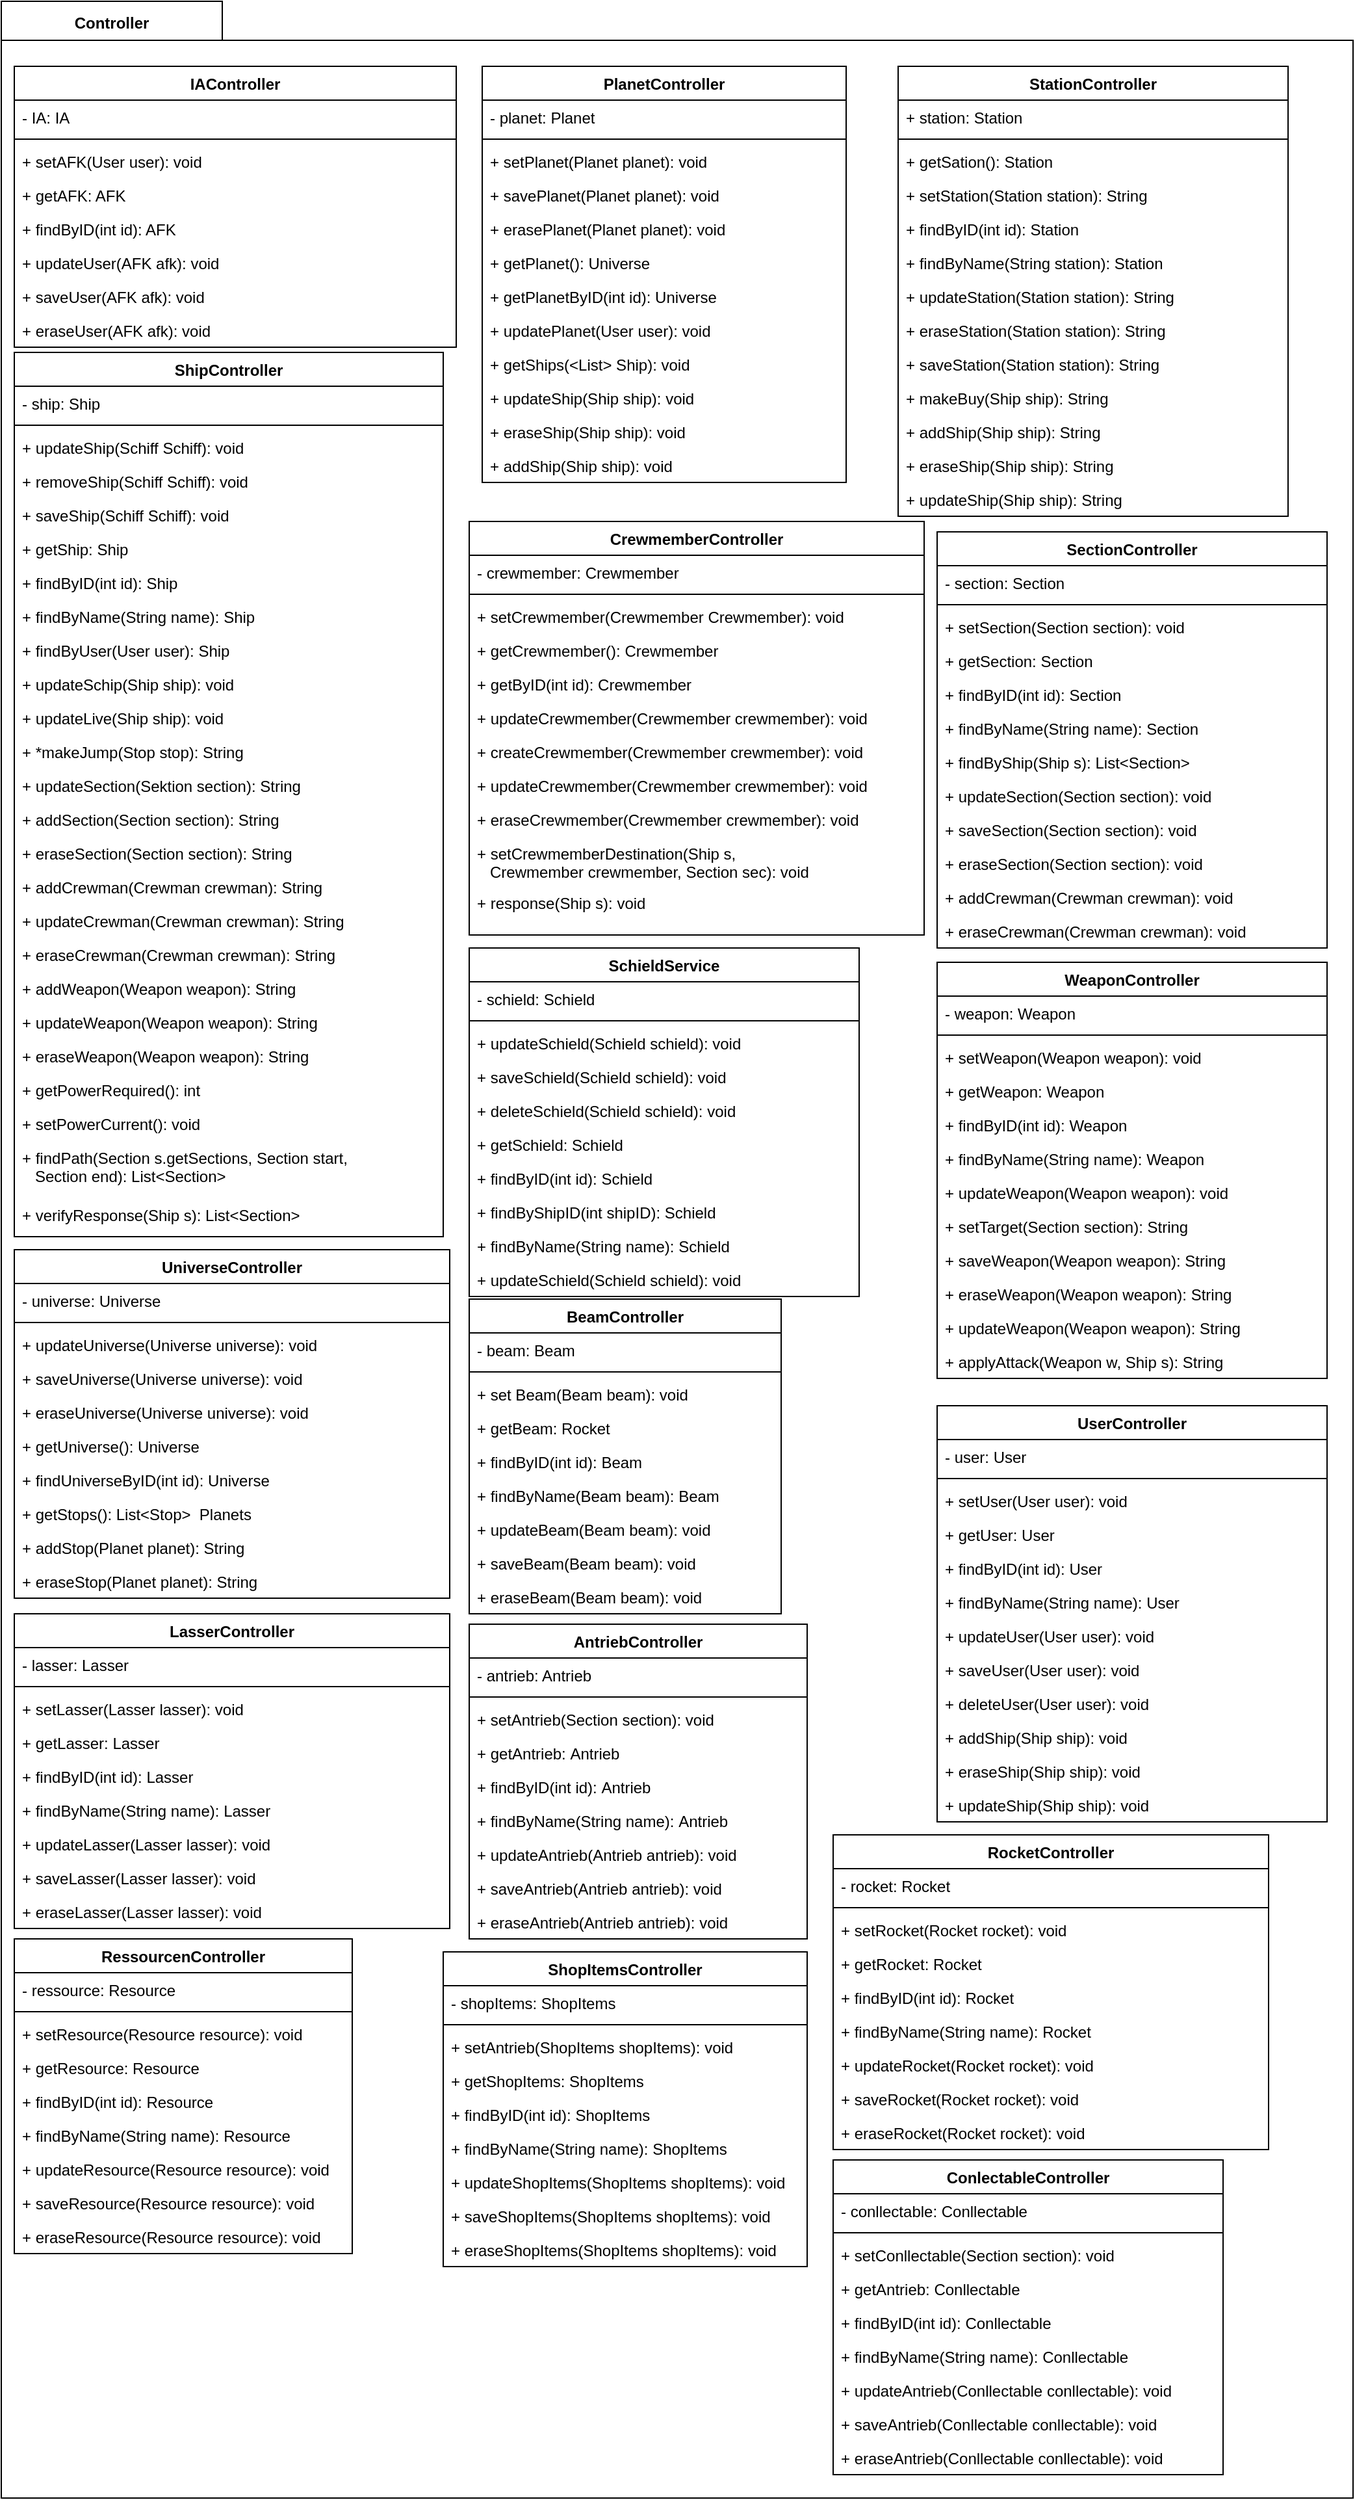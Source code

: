 <mxfile version="13.1.5"><diagram id="lQNf1iYRtcRgBIYQl53c" name="Page-1"><mxGraphModel dx="976" dy="533" grid="1" gridSize="10" guides="1" tooltips="1" connect="1" arrows="1" fold="1" page="1" pageScale="1" pageWidth="827" pageHeight="1169" math="0" shadow="0"><root><mxCell id="0"/><mxCell id="1" parent="0"/><mxCell id="NYTGQp2sNc_ge-VUAQ2h-1" value="" style="shape=folder;fontStyle=1;spacingTop=10;tabWidth=170;tabHeight=30;tabPosition=left;html=1;" parent="1" vertex="1"><mxGeometry x="30" y="30" width="1040" height="1920" as="geometry"/></mxCell><mxCell id="NYTGQp2sNc_ge-VUAQ2h-84" value="ShipController" style="swimlane;fontStyle=1;align=center;verticalAlign=top;childLayout=stackLayout;horizontal=1;startSize=26;horizontalStack=0;resizeParent=1;resizeParentMax=0;resizeLast=0;collapsible=1;marginBottom=0;" parent="1" vertex="1"><mxGeometry x="40" y="300" width="330" height="680" as="geometry"/></mxCell><mxCell id="NYTGQp2sNc_ge-VUAQ2h-85" value="- ship: Ship" style="text;strokeColor=none;fillColor=none;align=left;verticalAlign=top;spacingLeft=4;spacingRight=4;overflow=hidden;rotatable=0;points=[[0,0.5],[1,0.5]];portConstraint=eastwest;" parent="NYTGQp2sNc_ge-VUAQ2h-84" vertex="1"><mxGeometry y="26" width="330" height="26" as="geometry"/></mxCell><mxCell id="NYTGQp2sNc_ge-VUAQ2h-86" value="" style="line;strokeWidth=1;fillColor=none;align=left;verticalAlign=middle;spacingTop=-1;spacingLeft=3;spacingRight=3;rotatable=0;labelPosition=right;points=[];portConstraint=eastwest;" parent="NYTGQp2sNc_ge-VUAQ2h-84" vertex="1"><mxGeometry y="52" width="330" height="8" as="geometry"/></mxCell><mxCell id="NYTGQp2sNc_ge-VUAQ2h-87" value="+ updateShip(Schiff Schiff): void" style="text;strokeColor=none;fillColor=none;align=left;verticalAlign=top;spacingLeft=4;spacingRight=4;overflow=hidden;rotatable=0;points=[[0,0.5],[1,0.5]];portConstraint=eastwest;" parent="NYTGQp2sNc_ge-VUAQ2h-84" vertex="1"><mxGeometry y="60" width="330" height="26" as="geometry"/></mxCell><mxCell id="NYTGQp2sNc_ge-VUAQ2h-88" value="+ removeShip(Schiff Schiff): void" style="text;strokeColor=none;fillColor=none;align=left;verticalAlign=top;spacingLeft=4;spacingRight=4;overflow=hidden;rotatable=0;points=[[0,0.5],[1,0.5]];portConstraint=eastwest;" parent="NYTGQp2sNc_ge-VUAQ2h-84" vertex="1"><mxGeometry y="86" width="330" height="26" as="geometry"/></mxCell><mxCell id="NYTGQp2sNc_ge-VUAQ2h-89" value="+ saveShip(Schiff Schiff): void" style="text;strokeColor=none;fillColor=none;align=left;verticalAlign=top;spacingLeft=4;spacingRight=4;overflow=hidden;rotatable=0;points=[[0,0.5],[1,0.5]];portConstraint=eastwest;" parent="NYTGQp2sNc_ge-VUAQ2h-84" vertex="1"><mxGeometry y="112" width="330" height="26" as="geometry"/></mxCell><mxCell id="NYTGQp2sNc_ge-VUAQ2h-90" value="+ getShip: Ship" style="text;strokeColor=none;fillColor=none;align=left;verticalAlign=top;spacingLeft=4;spacingRight=4;overflow=hidden;rotatable=0;points=[[0,0.5],[1,0.5]];portConstraint=eastwest;" parent="NYTGQp2sNc_ge-VUAQ2h-84" vertex="1"><mxGeometry y="138" width="330" height="26" as="geometry"/></mxCell><mxCell id="NYTGQp2sNc_ge-VUAQ2h-91" value="+ findByID(int id): Ship" style="text;strokeColor=none;fillColor=none;align=left;verticalAlign=top;spacingLeft=4;spacingRight=4;overflow=hidden;rotatable=0;points=[[0,0.5],[1,0.5]];portConstraint=eastwest;" parent="NYTGQp2sNc_ge-VUAQ2h-84" vertex="1"><mxGeometry y="164" width="330" height="26" as="geometry"/></mxCell><mxCell id="NYTGQp2sNc_ge-VUAQ2h-92" value="+ findByName(String name): Ship" style="text;strokeColor=none;fillColor=none;align=left;verticalAlign=top;spacingLeft=4;spacingRight=4;overflow=hidden;rotatable=0;points=[[0,0.5],[1,0.5]];portConstraint=eastwest;" parent="NYTGQp2sNc_ge-VUAQ2h-84" vertex="1"><mxGeometry y="190" width="330" height="26" as="geometry"/></mxCell><mxCell id="NYTGQp2sNc_ge-VUAQ2h-93" value="+ findByUser(User user): Ship" style="text;strokeColor=none;fillColor=none;align=left;verticalAlign=top;spacingLeft=4;spacingRight=4;overflow=hidden;rotatable=0;points=[[0,0.5],[1,0.5]];portConstraint=eastwest;" parent="NYTGQp2sNc_ge-VUAQ2h-84" vertex="1"><mxGeometry y="216" width="330" height="26" as="geometry"/></mxCell><mxCell id="NYTGQp2sNc_ge-VUAQ2h-94" value="+ updateSchip(Ship ship): void  " style="text;strokeColor=none;fillColor=none;align=left;verticalAlign=top;spacingLeft=4;spacingRight=4;overflow=hidden;rotatable=0;points=[[0,0.5],[1,0.5]];portConstraint=eastwest;" parent="NYTGQp2sNc_ge-VUAQ2h-84" vertex="1"><mxGeometry y="242" width="330" height="26" as="geometry"/></mxCell><mxCell id="NYTGQp2sNc_ge-VUAQ2h-95" value="+ updateLive(Ship ship): void  " style="text;strokeColor=none;fillColor=none;align=left;verticalAlign=top;spacingLeft=4;spacingRight=4;overflow=hidden;rotatable=0;points=[[0,0.5],[1,0.5]];portConstraint=eastwest;" parent="NYTGQp2sNc_ge-VUAQ2h-84" vertex="1"><mxGeometry y="268" width="330" height="26" as="geometry"/></mxCell><mxCell id="NYTGQp2sNc_ge-VUAQ2h-96" value="+ *makeJump(Stop stop): String  " style="text;strokeColor=none;fillColor=none;align=left;verticalAlign=top;spacingLeft=4;spacingRight=4;overflow=hidden;rotatable=0;points=[[0,0.5],[1,0.5]];portConstraint=eastwest;" parent="NYTGQp2sNc_ge-VUAQ2h-84" vertex="1"><mxGeometry y="294" width="330" height="26" as="geometry"/></mxCell><mxCell id="NYTGQp2sNc_ge-VUAQ2h-97" value="+ updateSection(Sektion section): String" style="text;strokeColor=none;fillColor=none;align=left;verticalAlign=top;spacingLeft=4;spacingRight=4;overflow=hidden;rotatable=0;points=[[0,0.5],[1,0.5]];portConstraint=eastwest;" parent="NYTGQp2sNc_ge-VUAQ2h-84" vertex="1"><mxGeometry y="320" width="330" height="26" as="geometry"/></mxCell><mxCell id="NYTGQp2sNc_ge-VUAQ2h-98" value="+ addSection(Section section): String" style="text;strokeColor=none;fillColor=none;align=left;verticalAlign=top;spacingLeft=4;spacingRight=4;overflow=hidden;rotatable=0;points=[[0,0.5],[1,0.5]];portConstraint=eastwest;" parent="NYTGQp2sNc_ge-VUAQ2h-84" vertex="1"><mxGeometry y="346" width="330" height="26" as="geometry"/></mxCell><mxCell id="NYTGQp2sNc_ge-VUAQ2h-99" value="+ eraseSection(Section section): String" style="text;strokeColor=none;fillColor=none;align=left;verticalAlign=top;spacingLeft=4;spacingRight=4;overflow=hidden;rotatable=0;points=[[0,0.5],[1,0.5]];portConstraint=eastwest;" parent="NYTGQp2sNc_ge-VUAQ2h-84" vertex="1"><mxGeometry y="372" width="330" height="26" as="geometry"/></mxCell><mxCell id="NYTGQp2sNc_ge-VUAQ2h-100" value="+ addCrewman(Crewman crewman): String" style="text;strokeColor=none;fillColor=none;align=left;verticalAlign=top;spacingLeft=4;spacingRight=4;overflow=hidden;rotatable=0;points=[[0,0.5],[1,0.5]];portConstraint=eastwest;" parent="NYTGQp2sNc_ge-VUAQ2h-84" vertex="1"><mxGeometry y="398" width="330" height="26" as="geometry"/></mxCell><mxCell id="NYTGQp2sNc_ge-VUAQ2h-101" value="+ updateCrewman(Crewman crewman): String" style="text;strokeColor=none;fillColor=none;align=left;verticalAlign=top;spacingLeft=4;spacingRight=4;overflow=hidden;rotatable=0;points=[[0,0.5],[1,0.5]];portConstraint=eastwest;" parent="NYTGQp2sNc_ge-VUAQ2h-84" vertex="1"><mxGeometry y="424" width="330" height="26" as="geometry"/></mxCell><mxCell id="NYTGQp2sNc_ge-VUAQ2h-102" value="+ eraseCrewman(Crewman crewman): String" style="text;strokeColor=none;fillColor=none;align=left;verticalAlign=top;spacingLeft=4;spacingRight=4;overflow=hidden;rotatable=0;points=[[0,0.5],[1,0.5]];portConstraint=eastwest;" parent="NYTGQp2sNc_ge-VUAQ2h-84" vertex="1"><mxGeometry y="450" width="330" height="26" as="geometry"/></mxCell><mxCell id="NYTGQp2sNc_ge-VUAQ2h-103" value="+ addWeapon(Weapon weapon): String" style="text;strokeColor=none;fillColor=none;align=left;verticalAlign=top;spacingLeft=4;spacingRight=4;overflow=hidden;rotatable=0;points=[[0,0.5],[1,0.5]];portConstraint=eastwest;" parent="NYTGQp2sNc_ge-VUAQ2h-84" vertex="1"><mxGeometry y="476" width="330" height="26" as="geometry"/></mxCell><mxCell id="NYTGQp2sNc_ge-VUAQ2h-104" value="+ updateWeapon(Weapon weapon): String" style="text;strokeColor=none;fillColor=none;align=left;verticalAlign=top;spacingLeft=4;spacingRight=4;overflow=hidden;rotatable=0;points=[[0,0.5],[1,0.5]];portConstraint=eastwest;" parent="NYTGQp2sNc_ge-VUAQ2h-84" vertex="1"><mxGeometry y="502" width="330" height="26" as="geometry"/></mxCell><mxCell id="NYTGQp2sNc_ge-VUAQ2h-105" value="+ eraseWeapon(Weapon weapon): String" style="text;strokeColor=none;fillColor=none;align=left;verticalAlign=top;spacingLeft=4;spacingRight=4;overflow=hidden;rotatable=0;points=[[0,0.5],[1,0.5]];portConstraint=eastwest;" parent="NYTGQp2sNc_ge-VUAQ2h-84" vertex="1"><mxGeometry y="528" width="330" height="26" as="geometry"/></mxCell><mxCell id="NYTGQp2sNc_ge-VUAQ2h-178" value="+ getPowerRequired(): int" style="text;strokeColor=none;fillColor=none;align=left;verticalAlign=top;spacingLeft=4;spacingRight=4;overflow=hidden;rotatable=0;points=[[0,0.5],[1,0.5]];portConstraint=eastwest;" parent="NYTGQp2sNc_ge-VUAQ2h-84" vertex="1"><mxGeometry y="554" width="330" height="26" as="geometry"/></mxCell><mxCell id="NYTGQp2sNc_ge-VUAQ2h-179" value="+ setPowerCurrent(): void" style="text;strokeColor=none;fillColor=none;align=left;verticalAlign=top;spacingLeft=4;spacingRight=4;overflow=hidden;rotatable=0;points=[[0,0.5],[1,0.5]];portConstraint=eastwest;" parent="NYTGQp2sNc_ge-VUAQ2h-84" vertex="1"><mxGeometry y="580" width="330" height="26" as="geometry"/></mxCell><mxCell id="NYTGQp2sNc_ge-VUAQ2h-181" value="+ findPath(Section s.getSections, Section start, &#xa;   Section end): List&lt;Section&gt;" style="text;strokeColor=none;fillColor=none;align=left;verticalAlign=top;spacingLeft=4;spacingRight=4;overflow=hidden;rotatable=0;points=[[0,0.5],[1,0.5]];portConstraint=eastwest;" parent="NYTGQp2sNc_ge-VUAQ2h-84" vertex="1"><mxGeometry y="606" width="330" height="44" as="geometry"/></mxCell><mxCell id="NYTGQp2sNc_ge-VUAQ2h-188" value="+ verifyResponse(Ship s): List&lt;Section&gt;" style="text;strokeColor=none;fillColor=none;align=left;verticalAlign=top;spacingLeft=4;spacingRight=4;overflow=hidden;rotatable=0;points=[[0,0.5],[1,0.5]];portConstraint=eastwest;" parent="NYTGQp2sNc_ge-VUAQ2h-84" vertex="1"><mxGeometry y="650" width="330" height="30" as="geometry"/></mxCell><mxCell id="NYTGQp2sNc_ge-VUAQ2h-2" value="StationController" style="swimlane;fontStyle=1;align=center;verticalAlign=top;childLayout=stackLayout;horizontal=1;startSize=26;horizontalStack=0;resizeParent=1;resizeParentMax=0;resizeLast=0;collapsible=1;marginBottom=0;" parent="1" vertex="1"><mxGeometry x="720" y="80" width="300" height="346" as="geometry"/></mxCell><mxCell id="NYTGQp2sNc_ge-VUAQ2h-3" value="+ station: Station " style="text;strokeColor=none;fillColor=none;align=left;verticalAlign=top;spacingLeft=4;spacingRight=4;overflow=hidden;rotatable=0;points=[[0,0.5],[1,0.5]];portConstraint=eastwest;" parent="NYTGQp2sNc_ge-VUAQ2h-2" vertex="1"><mxGeometry y="26" width="300" height="26" as="geometry"/></mxCell><mxCell id="NYTGQp2sNc_ge-VUAQ2h-4" value="" style="line;strokeWidth=1;fillColor=none;align=left;verticalAlign=middle;spacingTop=-1;spacingLeft=3;spacingRight=3;rotatable=0;labelPosition=right;points=[];portConstraint=eastwest;" parent="NYTGQp2sNc_ge-VUAQ2h-2" vertex="1"><mxGeometry y="52" width="300" height="8" as="geometry"/></mxCell><mxCell id="NYTGQp2sNc_ge-VUAQ2h-5" value="+ getSation(): Station" style="text;strokeColor=none;fillColor=none;align=left;verticalAlign=top;spacingLeft=4;spacingRight=4;overflow=hidden;rotatable=0;points=[[0,0.5],[1,0.5]];portConstraint=eastwest;" parent="NYTGQp2sNc_ge-VUAQ2h-2" vertex="1"><mxGeometry y="60" width="300" height="26" as="geometry"/></mxCell><mxCell id="NYTGQp2sNc_ge-VUAQ2h-6" value="+ setStation(Station station): String" style="text;strokeColor=none;fillColor=none;align=left;verticalAlign=top;spacingLeft=4;spacingRight=4;overflow=hidden;rotatable=0;points=[[0,0.5],[1,0.5]];portConstraint=eastwest;" parent="NYTGQp2sNc_ge-VUAQ2h-2" vertex="1"><mxGeometry y="86" width="300" height="26" as="geometry"/></mxCell><mxCell id="NYTGQp2sNc_ge-VUAQ2h-7" value="+ findByID(int id): Station" style="text;strokeColor=none;fillColor=none;align=left;verticalAlign=top;spacingLeft=4;spacingRight=4;overflow=hidden;rotatable=0;points=[[0,0.5],[1,0.5]];portConstraint=eastwest;" parent="NYTGQp2sNc_ge-VUAQ2h-2" vertex="1"><mxGeometry y="112" width="300" height="26" as="geometry"/></mxCell><mxCell id="NYTGQp2sNc_ge-VUAQ2h-8" value="+ findByName(String station): Station" style="text;strokeColor=none;fillColor=none;align=left;verticalAlign=top;spacingLeft=4;spacingRight=4;overflow=hidden;rotatable=0;points=[[0,0.5],[1,0.5]];portConstraint=eastwest;" parent="NYTGQp2sNc_ge-VUAQ2h-2" vertex="1"><mxGeometry y="138" width="300" height="26" as="geometry"/></mxCell><mxCell id="NYTGQp2sNc_ge-VUAQ2h-9" value="+ updateStation(Station station): String" style="text;strokeColor=none;fillColor=none;align=left;verticalAlign=top;spacingLeft=4;spacingRight=4;overflow=hidden;rotatable=0;points=[[0,0.5],[1,0.5]];portConstraint=eastwest;" parent="NYTGQp2sNc_ge-VUAQ2h-2" vertex="1"><mxGeometry y="164" width="300" height="26" as="geometry"/></mxCell><mxCell id="NYTGQp2sNc_ge-VUAQ2h-10" value="+ eraseStation(Station station): String" style="text;strokeColor=none;fillColor=none;align=left;verticalAlign=top;spacingLeft=4;spacingRight=4;overflow=hidden;rotatable=0;points=[[0,0.5],[1,0.5]];portConstraint=eastwest;" parent="NYTGQp2sNc_ge-VUAQ2h-2" vertex="1"><mxGeometry y="190" width="300" height="26" as="geometry"/></mxCell><mxCell id="NYTGQp2sNc_ge-VUAQ2h-11" value="+ saveStation(Station station): String" style="text;strokeColor=none;fillColor=none;align=left;verticalAlign=top;spacingLeft=4;spacingRight=4;overflow=hidden;rotatable=0;points=[[0,0.5],[1,0.5]];portConstraint=eastwest;" parent="NYTGQp2sNc_ge-VUAQ2h-2" vertex="1"><mxGeometry y="216" width="300" height="26" as="geometry"/></mxCell><mxCell id="NYTGQp2sNc_ge-VUAQ2h-12" value="+ makeBuy(Ship ship): String" style="text;strokeColor=none;fillColor=none;align=left;verticalAlign=top;spacingLeft=4;spacingRight=4;overflow=hidden;rotatable=0;points=[[0,0.5],[1,0.5]];portConstraint=eastwest;" parent="NYTGQp2sNc_ge-VUAQ2h-2" vertex="1"><mxGeometry y="242" width="300" height="26" as="geometry"/></mxCell><mxCell id="NYTGQp2sNc_ge-VUAQ2h-13" value="+ addShip(Ship ship): String" style="text;strokeColor=none;fillColor=none;align=left;verticalAlign=top;spacingLeft=4;spacingRight=4;overflow=hidden;rotatable=0;points=[[0,0.5],[1,0.5]];portConstraint=eastwest;" parent="NYTGQp2sNc_ge-VUAQ2h-2" vertex="1"><mxGeometry y="268" width="300" height="26" as="geometry"/></mxCell><mxCell id="NYTGQp2sNc_ge-VUAQ2h-14" value="+ eraseShip(Ship ship): String" style="text;strokeColor=none;fillColor=none;align=left;verticalAlign=top;spacingLeft=4;spacingRight=4;overflow=hidden;rotatable=0;points=[[0,0.5],[1,0.5]];portConstraint=eastwest;" parent="NYTGQp2sNc_ge-VUAQ2h-2" vertex="1"><mxGeometry y="294" width="300" height="26" as="geometry"/></mxCell><mxCell id="NYTGQp2sNc_ge-VUAQ2h-15" value="+ updateShip(Ship ship): String" style="text;strokeColor=none;fillColor=none;align=left;verticalAlign=top;spacingLeft=4;spacingRight=4;overflow=hidden;rotatable=0;points=[[0,0.5],[1,0.5]];portConstraint=eastwest;" parent="NYTGQp2sNc_ge-VUAQ2h-2" vertex="1"><mxGeometry y="320" width="300" height="26" as="geometry"/></mxCell><mxCell id="NYTGQp2sNc_ge-VUAQ2h-16" value="PlanetController" style="swimlane;fontStyle=1;align=center;verticalAlign=top;childLayout=stackLayout;horizontal=1;startSize=26;horizontalStack=0;resizeParent=1;resizeParentMax=0;resizeLast=0;collapsible=1;marginBottom=0;" parent="1" vertex="1"><mxGeometry x="400" y="80" width="280" height="320" as="geometry"/></mxCell><mxCell id="NYTGQp2sNc_ge-VUAQ2h-17" value="- planet: Planet " style="text;strokeColor=none;fillColor=none;align=left;verticalAlign=top;spacingLeft=4;spacingRight=4;overflow=hidden;rotatable=0;points=[[0,0.5],[1,0.5]];portConstraint=eastwest;" parent="NYTGQp2sNc_ge-VUAQ2h-16" vertex="1"><mxGeometry y="26" width="280" height="26" as="geometry"/></mxCell><mxCell id="NYTGQp2sNc_ge-VUAQ2h-18" value="" style="line;strokeWidth=1;fillColor=none;align=left;verticalAlign=middle;spacingTop=-1;spacingLeft=3;spacingRight=3;rotatable=0;labelPosition=right;points=[];portConstraint=eastwest;" parent="NYTGQp2sNc_ge-VUAQ2h-16" vertex="1"><mxGeometry y="52" width="280" height="8" as="geometry"/></mxCell><mxCell id="NYTGQp2sNc_ge-VUAQ2h-19" value="+ setPlanet(Planet planet): void" style="text;strokeColor=none;fillColor=none;align=left;verticalAlign=top;spacingLeft=4;spacingRight=4;overflow=hidden;rotatable=0;points=[[0,0.5],[1,0.5]];portConstraint=eastwest;" parent="NYTGQp2sNc_ge-VUAQ2h-16" vertex="1"><mxGeometry y="60" width="280" height="26" as="geometry"/></mxCell><mxCell id="NYTGQp2sNc_ge-VUAQ2h-20" value="+ savePlanet(Planet planet): void" style="text;strokeColor=none;fillColor=none;align=left;verticalAlign=top;spacingLeft=4;spacingRight=4;overflow=hidden;rotatable=0;points=[[0,0.5],[1,0.5]];portConstraint=eastwest;" parent="NYTGQp2sNc_ge-VUAQ2h-16" vertex="1"><mxGeometry y="86" width="280" height="26" as="geometry"/></mxCell><mxCell id="NYTGQp2sNc_ge-VUAQ2h-21" value="+ erasePlanet(Planet planet): void" style="text;strokeColor=none;fillColor=none;align=left;verticalAlign=top;spacingLeft=4;spacingRight=4;overflow=hidden;rotatable=0;points=[[0,0.5],[1,0.5]];portConstraint=eastwest;" parent="NYTGQp2sNc_ge-VUAQ2h-16" vertex="1"><mxGeometry y="112" width="280" height="26" as="geometry"/></mxCell><mxCell id="NYTGQp2sNc_ge-VUAQ2h-22" value="+ getPlanet(): Universe" style="text;strokeColor=none;fillColor=none;align=left;verticalAlign=top;spacingLeft=4;spacingRight=4;overflow=hidden;rotatable=0;points=[[0,0.5],[1,0.5]];portConstraint=eastwest;" parent="NYTGQp2sNc_ge-VUAQ2h-16" vertex="1"><mxGeometry y="138" width="280" height="26" as="geometry"/></mxCell><mxCell id="NYTGQp2sNc_ge-VUAQ2h-23" value="+ getPlanetByID(int id): Universe " style="text;strokeColor=none;fillColor=none;align=left;verticalAlign=top;spacingLeft=4;spacingRight=4;overflow=hidden;rotatable=0;points=[[0,0.5],[1,0.5]];portConstraint=eastwest;" parent="NYTGQp2sNc_ge-VUAQ2h-16" vertex="1"><mxGeometry y="164" width="280" height="26" as="geometry"/></mxCell><mxCell id="NYTGQp2sNc_ge-VUAQ2h-24" value="+ updatePlanet(User user): void  " style="text;strokeColor=none;fillColor=none;align=left;verticalAlign=top;spacingLeft=4;spacingRight=4;overflow=hidden;rotatable=0;points=[[0,0.5],[1,0.5]];portConstraint=eastwest;" parent="NYTGQp2sNc_ge-VUAQ2h-16" vertex="1"><mxGeometry y="190" width="280" height="26" as="geometry"/></mxCell><mxCell id="NYTGQp2sNc_ge-VUAQ2h-25" value="+ getShips(&lt;List&gt; Ship): void  " style="text;strokeColor=none;fillColor=none;align=left;verticalAlign=top;spacingLeft=4;spacingRight=4;overflow=hidden;rotatable=0;points=[[0,0.5],[1,0.5]];portConstraint=eastwest;" parent="NYTGQp2sNc_ge-VUAQ2h-16" vertex="1"><mxGeometry y="216" width="280" height="26" as="geometry"/></mxCell><mxCell id="NYTGQp2sNc_ge-VUAQ2h-26" value="+ updateShip(Ship ship): void  " style="text;strokeColor=none;fillColor=none;align=left;verticalAlign=top;spacingLeft=4;spacingRight=4;overflow=hidden;rotatable=0;points=[[0,0.5],[1,0.5]];portConstraint=eastwest;" parent="NYTGQp2sNc_ge-VUAQ2h-16" vertex="1"><mxGeometry y="242" width="280" height="26" as="geometry"/></mxCell><mxCell id="NYTGQp2sNc_ge-VUAQ2h-27" value="+ eraseShip(Ship ship): void  " style="text;strokeColor=none;fillColor=none;align=left;verticalAlign=top;spacingLeft=4;spacingRight=4;overflow=hidden;rotatable=0;points=[[0,0.5],[1,0.5]];portConstraint=eastwest;" parent="NYTGQp2sNc_ge-VUAQ2h-16" vertex="1"><mxGeometry y="268" width="280" height="26" as="geometry"/></mxCell><mxCell id="NYTGQp2sNc_ge-VUAQ2h-28" value="+ addShip(Ship ship): void  " style="text;strokeColor=none;fillColor=none;align=left;verticalAlign=top;spacingLeft=4;spacingRight=4;overflow=hidden;rotatable=0;points=[[0,0.5],[1,0.5]];portConstraint=eastwest;" parent="NYTGQp2sNc_ge-VUAQ2h-16" vertex="1"><mxGeometry y="294" width="280" height="26" as="geometry"/></mxCell><mxCell id="NYTGQp2sNc_ge-VUAQ2h-29" value="IAController" style="swimlane;fontStyle=1;align=center;verticalAlign=top;childLayout=stackLayout;horizontal=1;startSize=26;horizontalStack=0;resizeParent=1;resizeParentMax=0;resizeLast=0;collapsible=1;marginBottom=0;" parent="1" vertex="1"><mxGeometry x="40" y="80" width="340" height="216" as="geometry"/></mxCell><mxCell id="NYTGQp2sNc_ge-VUAQ2h-30" value="- IA: IA" style="text;strokeColor=none;fillColor=none;align=left;verticalAlign=top;spacingLeft=4;spacingRight=4;overflow=hidden;rotatable=0;points=[[0,0.5],[1,0.5]];portConstraint=eastwest;" parent="NYTGQp2sNc_ge-VUAQ2h-29" vertex="1"><mxGeometry y="26" width="340" height="26" as="geometry"/></mxCell><mxCell id="NYTGQp2sNc_ge-VUAQ2h-31" value="" style="line;strokeWidth=1;fillColor=none;align=left;verticalAlign=middle;spacingTop=-1;spacingLeft=3;spacingRight=3;rotatable=0;labelPosition=right;points=[];portConstraint=eastwest;" parent="NYTGQp2sNc_ge-VUAQ2h-29" vertex="1"><mxGeometry y="52" width="340" height="8" as="geometry"/></mxCell><mxCell id="NYTGQp2sNc_ge-VUAQ2h-32" value="+ setAFK(User user): void" style="text;strokeColor=none;fillColor=none;align=left;verticalAlign=top;spacingLeft=4;spacingRight=4;overflow=hidden;rotatable=0;points=[[0,0.5],[1,0.5]];portConstraint=eastwest;" parent="NYTGQp2sNc_ge-VUAQ2h-29" vertex="1"><mxGeometry y="60" width="340" height="26" as="geometry"/></mxCell><mxCell id="NYTGQp2sNc_ge-VUAQ2h-33" value="+ getAFK: AFK" style="text;strokeColor=none;fillColor=none;align=left;verticalAlign=top;spacingLeft=4;spacingRight=4;overflow=hidden;rotatable=0;points=[[0,0.5],[1,0.5]];portConstraint=eastwest;" parent="NYTGQp2sNc_ge-VUAQ2h-29" vertex="1"><mxGeometry y="86" width="340" height="26" as="geometry"/></mxCell><mxCell id="NYTGQp2sNc_ge-VUAQ2h-34" value="+ findByID(int id): AFK  " style="text;strokeColor=none;fillColor=none;align=left;verticalAlign=top;spacingLeft=4;spacingRight=4;overflow=hidden;rotatable=0;points=[[0,0.5],[1,0.5]];portConstraint=eastwest;" parent="NYTGQp2sNc_ge-VUAQ2h-29" vertex="1"><mxGeometry y="112" width="340" height="26" as="geometry"/></mxCell><mxCell id="NYTGQp2sNc_ge-VUAQ2h-35" value="+ updateUser(AFK afk): void  " style="text;strokeColor=none;fillColor=none;align=left;verticalAlign=top;spacingLeft=4;spacingRight=4;overflow=hidden;rotatable=0;points=[[0,0.5],[1,0.5]];portConstraint=eastwest;" parent="NYTGQp2sNc_ge-VUAQ2h-29" vertex="1"><mxGeometry y="138" width="340" height="26" as="geometry"/></mxCell><mxCell id="NYTGQp2sNc_ge-VUAQ2h-36" value="+ saveUser(AFK afk): void  " style="text;strokeColor=none;fillColor=none;align=left;verticalAlign=top;spacingLeft=4;spacingRight=4;overflow=hidden;rotatable=0;points=[[0,0.5],[1,0.5]];portConstraint=eastwest;" parent="NYTGQp2sNc_ge-VUAQ2h-29" vertex="1"><mxGeometry y="164" width="340" height="26" as="geometry"/></mxCell><mxCell id="NYTGQp2sNc_ge-VUAQ2h-37" value="+ eraseUser(AFK afk): void  " style="text;strokeColor=none;fillColor=none;align=left;verticalAlign=top;spacingLeft=4;spacingRight=4;overflow=hidden;rotatable=0;points=[[0,0.5],[1,0.5]];portConstraint=eastwest;" parent="NYTGQp2sNc_ge-VUAQ2h-29" vertex="1"><mxGeometry y="190" width="340" height="26" as="geometry"/></mxCell><mxCell id="NYTGQp2sNc_ge-VUAQ2h-38" value="&lt;b&gt;Controller&lt;/b&gt;" style="text;html=1;strokeColor=none;fillColor=none;align=center;verticalAlign=middle;whiteSpace=wrap;rounded=0;" parent="1" vertex="1"><mxGeometry x="60" y="37" width="110" height="20" as="geometry"/></mxCell><mxCell id="NYTGQp2sNc_ge-VUAQ2h-49" value="SectionController" style="swimlane;fontStyle=1;align=center;verticalAlign=top;childLayout=stackLayout;horizontal=1;startSize=26;horizontalStack=0;resizeParent=1;resizeParentMax=0;resizeLast=0;collapsible=1;marginBottom=0;" parent="1" vertex="1"><mxGeometry x="750" y="438" width="300" height="320" as="geometry"/></mxCell><mxCell id="NYTGQp2sNc_ge-VUAQ2h-50" value="- section: Section" style="text;strokeColor=none;fillColor=none;align=left;verticalAlign=top;spacingLeft=4;spacingRight=4;overflow=hidden;rotatable=0;points=[[0,0.5],[1,0.5]];portConstraint=eastwest;" parent="NYTGQp2sNc_ge-VUAQ2h-49" vertex="1"><mxGeometry y="26" width="300" height="26" as="geometry"/></mxCell><mxCell id="NYTGQp2sNc_ge-VUAQ2h-51" value="" style="line;strokeWidth=1;fillColor=none;align=left;verticalAlign=middle;spacingTop=-1;spacingLeft=3;spacingRight=3;rotatable=0;labelPosition=right;points=[];portConstraint=eastwest;" parent="NYTGQp2sNc_ge-VUAQ2h-49" vertex="1"><mxGeometry y="52" width="300" height="8" as="geometry"/></mxCell><mxCell id="NYTGQp2sNc_ge-VUAQ2h-52" value="+ setSection(Section section): void" style="text;strokeColor=none;fillColor=none;align=left;verticalAlign=top;spacingLeft=4;spacingRight=4;overflow=hidden;rotatable=0;points=[[0,0.5],[1,0.5]];portConstraint=eastwest;" parent="NYTGQp2sNc_ge-VUAQ2h-49" vertex="1"><mxGeometry y="60" width="300" height="26" as="geometry"/></mxCell><mxCell id="NYTGQp2sNc_ge-VUAQ2h-53" value="+ getSection: Section" style="text;strokeColor=none;fillColor=none;align=left;verticalAlign=top;spacingLeft=4;spacingRight=4;overflow=hidden;rotatable=0;points=[[0,0.5],[1,0.5]];portConstraint=eastwest;" parent="NYTGQp2sNc_ge-VUAQ2h-49" vertex="1"><mxGeometry y="86" width="300" height="26" as="geometry"/></mxCell><mxCell id="NYTGQp2sNc_ge-VUAQ2h-54" value="+ findByID(int id): Section  " style="text;strokeColor=none;fillColor=none;align=left;verticalAlign=top;spacingLeft=4;spacingRight=4;overflow=hidden;rotatable=0;points=[[0,0.5],[1,0.5]];portConstraint=eastwest;" parent="NYTGQp2sNc_ge-VUAQ2h-49" vertex="1"><mxGeometry y="112" width="300" height="26" as="geometry"/></mxCell><mxCell id="NYTGQp2sNc_ge-VUAQ2h-55" value="+ findByName(String name): Section  " style="text;strokeColor=none;fillColor=none;align=left;verticalAlign=top;spacingLeft=4;spacingRight=4;overflow=hidden;rotatable=0;points=[[0,0.5],[1,0.5]];portConstraint=eastwest;" parent="NYTGQp2sNc_ge-VUAQ2h-49" vertex="1"><mxGeometry y="138" width="300" height="26" as="geometry"/></mxCell><mxCell id="NYTGQp2sNc_ge-VUAQ2h-183" value="+ findByShip(Ship s): List&lt;Section&gt;  " style="text;strokeColor=none;fillColor=none;align=left;verticalAlign=top;spacingLeft=4;spacingRight=4;overflow=hidden;rotatable=0;points=[[0,0.5],[1,0.5]];portConstraint=eastwest;" parent="NYTGQp2sNc_ge-VUAQ2h-49" vertex="1"><mxGeometry y="164" width="300" height="26" as="geometry"/></mxCell><mxCell id="NYTGQp2sNc_ge-VUAQ2h-56" value="+ updateSection(Section section): void  " style="text;strokeColor=none;fillColor=none;align=left;verticalAlign=top;spacingLeft=4;spacingRight=4;overflow=hidden;rotatable=0;points=[[0,0.5],[1,0.5]];portConstraint=eastwest;" parent="NYTGQp2sNc_ge-VUAQ2h-49" vertex="1"><mxGeometry y="190" width="300" height="26" as="geometry"/></mxCell><mxCell id="NYTGQp2sNc_ge-VUAQ2h-57" value="+ saveSection(Section section): void" style="text;strokeColor=none;fillColor=none;align=left;verticalAlign=top;spacingLeft=4;spacingRight=4;overflow=hidden;rotatable=0;points=[[0,0.5],[1,0.5]];portConstraint=eastwest;" parent="NYTGQp2sNc_ge-VUAQ2h-49" vertex="1"><mxGeometry y="216" width="300" height="26" as="geometry"/></mxCell><mxCell id="NYTGQp2sNc_ge-VUAQ2h-58" value="+ eraseSection(Section section): void" style="text;strokeColor=none;fillColor=none;align=left;verticalAlign=top;spacingLeft=4;spacingRight=4;overflow=hidden;rotatable=0;points=[[0,0.5],[1,0.5]];portConstraint=eastwest;" parent="NYTGQp2sNc_ge-VUAQ2h-49" vertex="1"><mxGeometry y="242" width="300" height="26" as="geometry"/></mxCell><mxCell id="NYTGQp2sNc_ge-VUAQ2h-59" value="+ addCrewman(Crewman crewman): void" style="text;strokeColor=none;fillColor=none;align=left;verticalAlign=top;spacingLeft=4;spacingRight=4;overflow=hidden;rotatable=0;points=[[0,0.5],[1,0.5]];portConstraint=eastwest;" parent="NYTGQp2sNc_ge-VUAQ2h-49" vertex="1"><mxGeometry y="268" width="300" height="26" as="geometry"/></mxCell><mxCell id="NYTGQp2sNc_ge-VUAQ2h-60" value="+ eraseCrewman(Crewman crewman): void" style="text;strokeColor=none;fillColor=none;align=left;verticalAlign=top;spacingLeft=4;spacingRight=4;overflow=hidden;rotatable=0;points=[[0,0.5],[1,0.5]];portConstraint=eastwest;" parent="NYTGQp2sNc_ge-VUAQ2h-49" vertex="1"><mxGeometry y="294" width="300" height="26" as="geometry"/></mxCell><mxCell id="NYTGQp2sNc_ge-VUAQ2h-72" value="WeaponController" style="swimlane;fontStyle=1;align=center;verticalAlign=top;childLayout=stackLayout;horizontal=1;startSize=26;horizontalStack=0;resizeParent=1;resizeParentMax=0;resizeLast=0;collapsible=1;marginBottom=0;" parent="1" vertex="1"><mxGeometry x="750" y="769" width="300" height="320" as="geometry"/></mxCell><mxCell id="NYTGQp2sNc_ge-VUAQ2h-73" value="- weapon: Weapon" style="text;strokeColor=none;fillColor=none;align=left;verticalAlign=top;spacingLeft=4;spacingRight=4;overflow=hidden;rotatable=0;points=[[0,0.5],[1,0.5]];portConstraint=eastwest;" parent="NYTGQp2sNc_ge-VUAQ2h-72" vertex="1"><mxGeometry y="26" width="300" height="26" as="geometry"/></mxCell><mxCell id="NYTGQp2sNc_ge-VUAQ2h-74" value="" style="line;strokeWidth=1;fillColor=none;align=left;verticalAlign=middle;spacingTop=-1;spacingLeft=3;spacingRight=3;rotatable=0;labelPosition=right;points=[];portConstraint=eastwest;" parent="NYTGQp2sNc_ge-VUAQ2h-72" vertex="1"><mxGeometry y="52" width="300" height="8" as="geometry"/></mxCell><mxCell id="NYTGQp2sNc_ge-VUAQ2h-75" value="+ setWeapon(Weapon weapon): void" style="text;strokeColor=none;fillColor=none;align=left;verticalAlign=top;spacingLeft=4;spacingRight=4;overflow=hidden;rotatable=0;points=[[0,0.5],[1,0.5]];portConstraint=eastwest;" parent="NYTGQp2sNc_ge-VUAQ2h-72" vertex="1"><mxGeometry y="60" width="300" height="26" as="geometry"/></mxCell><mxCell id="NYTGQp2sNc_ge-VUAQ2h-76" value="+ getWeapon: Weapon" style="text;strokeColor=none;fillColor=none;align=left;verticalAlign=top;spacingLeft=4;spacingRight=4;overflow=hidden;rotatable=0;points=[[0,0.5],[1,0.5]];portConstraint=eastwest;" parent="NYTGQp2sNc_ge-VUAQ2h-72" vertex="1"><mxGeometry y="86" width="300" height="26" as="geometry"/></mxCell><mxCell id="NYTGQp2sNc_ge-VUAQ2h-77" value="+ findByID(int id): Weapon  " style="text;strokeColor=none;fillColor=none;align=left;verticalAlign=top;spacingLeft=4;spacingRight=4;overflow=hidden;rotatable=0;points=[[0,0.5],[1,0.5]];portConstraint=eastwest;" parent="NYTGQp2sNc_ge-VUAQ2h-72" vertex="1"><mxGeometry y="112" width="300" height="26" as="geometry"/></mxCell><mxCell id="NYTGQp2sNc_ge-VUAQ2h-78" value="+ findByName(String name): Weapon  " style="text;strokeColor=none;fillColor=none;align=left;verticalAlign=top;spacingLeft=4;spacingRight=4;overflow=hidden;rotatable=0;points=[[0,0.5],[1,0.5]];portConstraint=eastwest;" parent="NYTGQp2sNc_ge-VUAQ2h-72" vertex="1"><mxGeometry y="138" width="300" height="26" as="geometry"/></mxCell><mxCell id="NYTGQp2sNc_ge-VUAQ2h-79" value="+ updateWeapon(Weapon weapon): void  " style="text;strokeColor=none;fillColor=none;align=left;verticalAlign=top;spacingLeft=4;spacingRight=4;overflow=hidden;rotatable=0;points=[[0,0.5],[1,0.5]];portConstraint=eastwest;" parent="NYTGQp2sNc_ge-VUAQ2h-72" vertex="1"><mxGeometry y="164" width="300" height="26" as="geometry"/></mxCell><mxCell id="NYTGQp2sNc_ge-VUAQ2h-80" value="+ setTarget(Section section): String  " style="text;strokeColor=none;fillColor=none;align=left;verticalAlign=top;spacingLeft=4;spacingRight=4;overflow=hidden;rotatable=0;points=[[0,0.5],[1,0.5]];portConstraint=eastwest;" parent="NYTGQp2sNc_ge-VUAQ2h-72" vertex="1"><mxGeometry y="190" width="300" height="26" as="geometry"/></mxCell><mxCell id="NYTGQp2sNc_ge-VUAQ2h-81" value="+ saveWeapon(Weapon weapon): String  " style="text;strokeColor=none;fillColor=none;align=left;verticalAlign=top;spacingLeft=4;spacingRight=4;overflow=hidden;rotatable=0;points=[[0,0.5],[1,0.5]];portConstraint=eastwest;" parent="NYTGQp2sNc_ge-VUAQ2h-72" vertex="1"><mxGeometry y="216" width="300" height="26" as="geometry"/></mxCell><mxCell id="NYTGQp2sNc_ge-VUAQ2h-82" value="+ eraseWeapon(Weapon weapon): String  " style="text;strokeColor=none;fillColor=none;align=left;verticalAlign=top;spacingLeft=4;spacingRight=4;overflow=hidden;rotatable=0;points=[[0,0.5],[1,0.5]];portConstraint=eastwest;" parent="NYTGQp2sNc_ge-VUAQ2h-72" vertex="1"><mxGeometry y="242" width="300" height="26" as="geometry"/></mxCell><mxCell id="NYTGQp2sNc_ge-VUAQ2h-83" value="+ updateWeapon(Weapon weapon): String  " style="text;strokeColor=none;fillColor=none;align=left;verticalAlign=top;spacingLeft=4;spacingRight=4;overflow=hidden;rotatable=0;points=[[0,0.5],[1,0.5]];portConstraint=eastwest;" parent="NYTGQp2sNc_ge-VUAQ2h-72" vertex="1"><mxGeometry y="268" width="300" height="26" as="geometry"/></mxCell><mxCell id="NYTGQp2sNc_ge-VUAQ2h-187" value="+ applyAttack(Weapon w, Ship s): String  " style="text;strokeColor=none;fillColor=none;align=left;verticalAlign=top;spacingLeft=4;spacingRight=4;overflow=hidden;rotatable=0;points=[[0,0.5],[1,0.5]];portConstraint=eastwest;" parent="NYTGQp2sNc_ge-VUAQ2h-72" vertex="1"><mxGeometry y="294" width="300" height="26" as="geometry"/></mxCell><mxCell id="NYTGQp2sNc_ge-VUAQ2h-39" value="CrewmemberController" style="swimlane;fontStyle=1;align=center;verticalAlign=top;childLayout=stackLayout;horizontal=1;startSize=26;horizontalStack=0;resizeParent=1;resizeParentMax=0;resizeLast=0;collapsible=1;marginBottom=0;" parent="1" vertex="1"><mxGeometry x="390" y="430" width="350" height="318" as="geometry"/></mxCell><mxCell id="NYTGQp2sNc_ge-VUAQ2h-40" value="- crewmember: Crewmember&#xa; " style="text;strokeColor=none;fillColor=none;align=left;verticalAlign=top;spacingLeft=4;spacingRight=4;overflow=hidden;rotatable=0;points=[[0,0.5],[1,0.5]];portConstraint=eastwest;" parent="NYTGQp2sNc_ge-VUAQ2h-39" vertex="1"><mxGeometry y="26" width="350" height="26" as="geometry"/></mxCell><mxCell id="NYTGQp2sNc_ge-VUAQ2h-41" value="" style="line;strokeWidth=1;fillColor=none;align=left;verticalAlign=middle;spacingTop=-1;spacingLeft=3;spacingRight=3;rotatable=0;labelPosition=right;points=[];portConstraint=eastwest;" parent="NYTGQp2sNc_ge-VUAQ2h-39" vertex="1"><mxGeometry y="52" width="350" height="8" as="geometry"/></mxCell><mxCell id="NYTGQp2sNc_ge-VUAQ2h-42" value="+ setCrewmember(Crewmember Crewmember): void" style="text;strokeColor=none;fillColor=none;align=left;verticalAlign=top;spacingLeft=4;spacingRight=4;overflow=hidden;rotatable=0;points=[[0,0.5],[1,0.5]];portConstraint=eastwest;" parent="NYTGQp2sNc_ge-VUAQ2h-39" vertex="1"><mxGeometry y="60" width="350" height="26" as="geometry"/></mxCell><mxCell id="NYTGQp2sNc_ge-VUAQ2h-43" value="+ getCrewmember(): Crewmember" style="text;strokeColor=none;fillColor=none;align=left;verticalAlign=top;spacingLeft=4;spacingRight=4;overflow=hidden;rotatable=0;points=[[0,0.5],[1,0.5]];portConstraint=eastwest;" parent="NYTGQp2sNc_ge-VUAQ2h-39" vertex="1"><mxGeometry y="86" width="350" height="26" as="geometry"/></mxCell><mxCell id="NYTGQp2sNc_ge-VUAQ2h-44" value="+ getByID(int id): Crewmember " style="text;strokeColor=none;fillColor=none;align=left;verticalAlign=top;spacingLeft=4;spacingRight=4;overflow=hidden;rotatable=0;points=[[0,0.5],[1,0.5]];portConstraint=eastwest;" parent="NYTGQp2sNc_ge-VUAQ2h-39" vertex="1"><mxGeometry y="112" width="350" height="26" as="geometry"/></mxCell><mxCell id="NYTGQp2sNc_ge-VUAQ2h-45" value="+ updateCrewmember(Crewmember crewmember): void  " style="text;strokeColor=none;fillColor=none;align=left;verticalAlign=top;spacingLeft=4;spacingRight=4;overflow=hidden;rotatable=0;points=[[0,0.5],[1,0.5]];portConstraint=eastwest;" parent="NYTGQp2sNc_ge-VUAQ2h-39" vertex="1"><mxGeometry y="138" width="350" height="26" as="geometry"/></mxCell><mxCell id="NYTGQp2sNc_ge-VUAQ2h-46" value="+ createCrewmember(Crewmember crewmember): void  " style="text;strokeColor=none;fillColor=none;align=left;verticalAlign=top;spacingLeft=4;spacingRight=4;overflow=hidden;rotatable=0;points=[[0,0.5],[1,0.5]];portConstraint=eastwest;" parent="NYTGQp2sNc_ge-VUAQ2h-39" vertex="1"><mxGeometry y="164" width="350" height="26" as="geometry"/></mxCell><mxCell id="NYTGQp2sNc_ge-VUAQ2h-47" value="+ updateCrewmember(Crewmember crewmember): void  " style="text;strokeColor=none;fillColor=none;align=left;verticalAlign=top;spacingLeft=4;spacingRight=4;overflow=hidden;rotatable=0;points=[[0,0.5],[1,0.5]];portConstraint=eastwest;" parent="NYTGQp2sNc_ge-VUAQ2h-39" vertex="1"><mxGeometry y="190" width="350" height="26" as="geometry"/></mxCell><mxCell id="NYTGQp2sNc_ge-VUAQ2h-48" value="+ eraseCrewmember(Crewmember crewmember): void  " style="text;strokeColor=none;fillColor=none;align=left;verticalAlign=top;spacingLeft=4;spacingRight=4;overflow=hidden;rotatable=0;points=[[0,0.5],[1,0.5]];portConstraint=eastwest;" parent="NYTGQp2sNc_ge-VUAQ2h-39" vertex="1"><mxGeometry y="216" width="350" height="26" as="geometry"/></mxCell><mxCell id="NYTGQp2sNc_ge-VUAQ2h-180" value="+ setCrewmemberDestination(Ship s,&#xa;   Crewmember crewmember, Section sec): void  " style="text;strokeColor=none;fillColor=none;align=left;verticalAlign=top;spacingLeft=4;spacingRight=4;overflow=hidden;rotatable=0;points=[[0,0.5],[1,0.5]];portConstraint=eastwest;" parent="NYTGQp2sNc_ge-VUAQ2h-39" vertex="1"><mxGeometry y="242" width="350" height="38" as="geometry"/></mxCell><mxCell id="NYTGQp2sNc_ge-VUAQ2h-185" value="+ response(Ship s): void  " style="text;strokeColor=none;fillColor=none;align=left;verticalAlign=top;spacingLeft=4;spacingRight=4;overflow=hidden;rotatable=0;points=[[0,0.5],[1,0.5]];portConstraint=eastwest;" parent="NYTGQp2sNc_ge-VUAQ2h-39" vertex="1"><mxGeometry y="280" width="350" height="38" as="geometry"/></mxCell><mxCell id="NYTGQp2sNc_ge-VUAQ2h-106" value="UserController" style="swimlane;fontStyle=1;align=center;verticalAlign=top;childLayout=stackLayout;horizontal=1;startSize=26;horizontalStack=0;resizeParent=1;resizeParentMax=0;resizeLast=0;collapsible=1;marginBottom=0;" parent="1" vertex="1"><mxGeometry x="750" y="1110" width="300" height="320" as="geometry"/></mxCell><mxCell id="NYTGQp2sNc_ge-VUAQ2h-107" value="- user: User" style="text;strokeColor=none;fillColor=none;align=left;verticalAlign=top;spacingLeft=4;spacingRight=4;overflow=hidden;rotatable=0;points=[[0,0.5],[1,0.5]];portConstraint=eastwest;" parent="NYTGQp2sNc_ge-VUAQ2h-106" vertex="1"><mxGeometry y="26" width="300" height="26" as="geometry"/></mxCell><mxCell id="NYTGQp2sNc_ge-VUAQ2h-108" value="" style="line;strokeWidth=1;fillColor=none;align=left;verticalAlign=middle;spacingTop=-1;spacingLeft=3;spacingRight=3;rotatable=0;labelPosition=right;points=[];portConstraint=eastwest;" parent="NYTGQp2sNc_ge-VUAQ2h-106" vertex="1"><mxGeometry y="52" width="300" height="8" as="geometry"/></mxCell><mxCell id="NYTGQp2sNc_ge-VUAQ2h-109" value="+ setUser(User user): void" style="text;strokeColor=none;fillColor=none;align=left;verticalAlign=top;spacingLeft=4;spacingRight=4;overflow=hidden;rotatable=0;points=[[0,0.5],[1,0.5]];portConstraint=eastwest;" parent="NYTGQp2sNc_ge-VUAQ2h-106" vertex="1"><mxGeometry y="60" width="300" height="26" as="geometry"/></mxCell><mxCell id="NYTGQp2sNc_ge-VUAQ2h-110" value="+ getUser: User" style="text;strokeColor=none;fillColor=none;align=left;verticalAlign=top;spacingLeft=4;spacingRight=4;overflow=hidden;rotatable=0;points=[[0,0.5],[1,0.5]];portConstraint=eastwest;" parent="NYTGQp2sNc_ge-VUAQ2h-106" vertex="1"><mxGeometry y="86" width="300" height="26" as="geometry"/></mxCell><mxCell id="NYTGQp2sNc_ge-VUAQ2h-111" value="+ findByID(int id): User  " style="text;strokeColor=none;fillColor=none;align=left;verticalAlign=top;spacingLeft=4;spacingRight=4;overflow=hidden;rotatable=0;points=[[0,0.5],[1,0.5]];portConstraint=eastwest;" parent="NYTGQp2sNc_ge-VUAQ2h-106" vertex="1"><mxGeometry y="112" width="300" height="26" as="geometry"/></mxCell><mxCell id="NYTGQp2sNc_ge-VUAQ2h-112" value="+ findByName(String name): User  " style="text;strokeColor=none;fillColor=none;align=left;verticalAlign=top;spacingLeft=4;spacingRight=4;overflow=hidden;rotatable=0;points=[[0,0.5],[1,0.5]];portConstraint=eastwest;" parent="NYTGQp2sNc_ge-VUAQ2h-106" vertex="1"><mxGeometry y="138" width="300" height="26" as="geometry"/></mxCell><mxCell id="NYTGQp2sNc_ge-VUAQ2h-113" value="+ updateUser(User user): void  " style="text;strokeColor=none;fillColor=none;align=left;verticalAlign=top;spacingLeft=4;spacingRight=4;overflow=hidden;rotatable=0;points=[[0,0.5],[1,0.5]];portConstraint=eastwest;" parent="NYTGQp2sNc_ge-VUAQ2h-106" vertex="1"><mxGeometry y="164" width="300" height="26" as="geometry"/></mxCell><mxCell id="NYTGQp2sNc_ge-VUAQ2h-114" value="+ saveUser(User user): void" style="text;strokeColor=none;fillColor=none;align=left;verticalAlign=top;spacingLeft=4;spacingRight=4;overflow=hidden;rotatable=0;points=[[0,0.5],[1,0.5]];portConstraint=eastwest;" parent="NYTGQp2sNc_ge-VUAQ2h-106" vertex="1"><mxGeometry y="190" width="300" height="26" as="geometry"/></mxCell><mxCell id="NYTGQp2sNc_ge-VUAQ2h-115" value="+ deleteUser(User user): void" style="text;strokeColor=none;fillColor=none;align=left;verticalAlign=top;spacingLeft=4;spacingRight=4;overflow=hidden;rotatable=0;points=[[0,0.5],[1,0.5]];portConstraint=eastwest;" parent="NYTGQp2sNc_ge-VUAQ2h-106" vertex="1"><mxGeometry y="216" width="300" height="26" as="geometry"/></mxCell><mxCell id="NYTGQp2sNc_ge-VUAQ2h-116" value="+ addShip(Ship ship): void" style="text;strokeColor=none;fillColor=none;align=left;verticalAlign=top;spacingLeft=4;spacingRight=4;overflow=hidden;rotatable=0;points=[[0,0.5],[1,0.5]];portConstraint=eastwest;" parent="NYTGQp2sNc_ge-VUAQ2h-106" vertex="1"><mxGeometry y="242" width="300" height="26" as="geometry"/></mxCell><mxCell id="NYTGQp2sNc_ge-VUAQ2h-117" value="+ eraseShip(Ship ship): void" style="text;strokeColor=none;fillColor=none;align=left;verticalAlign=top;spacingLeft=4;spacingRight=4;overflow=hidden;rotatable=0;points=[[0,0.5],[1,0.5]];portConstraint=eastwest;" parent="NYTGQp2sNc_ge-VUAQ2h-106" vertex="1"><mxGeometry y="268" width="300" height="26" as="geometry"/></mxCell><mxCell id="NYTGQp2sNc_ge-VUAQ2h-118" value="+ updateShip(Ship ship): void" style="text;strokeColor=none;fillColor=none;align=left;verticalAlign=top;spacingLeft=4;spacingRight=4;overflow=hidden;rotatable=0;points=[[0,0.5],[1,0.5]];portConstraint=eastwest;" parent="NYTGQp2sNc_ge-VUAQ2h-106" vertex="1"><mxGeometry y="294" width="300" height="26" as="geometry"/></mxCell><mxCell id="NYTGQp2sNc_ge-VUAQ2h-149" value="UniverseController" style="swimlane;fontStyle=1;align=center;verticalAlign=top;childLayout=stackLayout;horizontal=1;startSize=26;horizontalStack=0;resizeParent=1;resizeParentMax=0;resizeLast=0;collapsible=1;marginBottom=0;" parent="1" vertex="1"><mxGeometry x="40" y="990" width="335" height="268" as="geometry"/></mxCell><mxCell id="NYTGQp2sNc_ge-VUAQ2h-150" value="- universe: Universe " style="text;strokeColor=none;fillColor=none;align=left;verticalAlign=top;spacingLeft=4;spacingRight=4;overflow=hidden;rotatable=0;points=[[0,0.5],[1,0.5]];portConstraint=eastwest;" parent="NYTGQp2sNc_ge-VUAQ2h-149" vertex="1"><mxGeometry y="26" width="335" height="26" as="geometry"/></mxCell><mxCell id="NYTGQp2sNc_ge-VUAQ2h-151" value="" style="line;strokeWidth=1;fillColor=none;align=left;verticalAlign=middle;spacingTop=-1;spacingLeft=3;spacingRight=3;rotatable=0;labelPosition=right;points=[];portConstraint=eastwest;" parent="NYTGQp2sNc_ge-VUAQ2h-149" vertex="1"><mxGeometry y="52" width="335" height="8" as="geometry"/></mxCell><mxCell id="NYTGQp2sNc_ge-VUAQ2h-152" value="+ updateUniverse(Universe universe): void" style="text;strokeColor=none;fillColor=none;align=left;verticalAlign=top;spacingLeft=4;spacingRight=4;overflow=hidden;rotatable=0;points=[[0,0.5],[1,0.5]];portConstraint=eastwest;" parent="NYTGQp2sNc_ge-VUAQ2h-149" vertex="1"><mxGeometry y="60" width="335" height="26" as="geometry"/></mxCell><mxCell id="NYTGQp2sNc_ge-VUAQ2h-153" value="+ saveUniverse(Universe universe): void" style="text;strokeColor=none;fillColor=none;align=left;verticalAlign=top;spacingLeft=4;spacingRight=4;overflow=hidden;rotatable=0;points=[[0,0.5],[1,0.5]];portConstraint=eastwest;" parent="NYTGQp2sNc_ge-VUAQ2h-149" vertex="1"><mxGeometry y="86" width="335" height="26" as="geometry"/></mxCell><mxCell id="NYTGQp2sNc_ge-VUAQ2h-154" value="+ eraseUniverse(Universe universe): void" style="text;strokeColor=none;fillColor=none;align=left;verticalAlign=top;spacingLeft=4;spacingRight=4;overflow=hidden;rotatable=0;points=[[0,0.5],[1,0.5]];portConstraint=eastwest;" parent="NYTGQp2sNc_ge-VUAQ2h-149" vertex="1"><mxGeometry y="112" width="335" height="26" as="geometry"/></mxCell><mxCell id="NYTGQp2sNc_ge-VUAQ2h-155" value="+ getUniverse(): Universe" style="text;strokeColor=none;fillColor=none;align=left;verticalAlign=top;spacingLeft=4;spacingRight=4;overflow=hidden;rotatable=0;points=[[0,0.5],[1,0.5]];portConstraint=eastwest;" parent="NYTGQp2sNc_ge-VUAQ2h-149" vertex="1"><mxGeometry y="138" width="335" height="26" as="geometry"/></mxCell><mxCell id="NYTGQp2sNc_ge-VUAQ2h-156" value="+ findUniverseByID(int id): Universe " style="text;strokeColor=none;fillColor=none;align=left;verticalAlign=top;spacingLeft=4;spacingRight=4;overflow=hidden;rotatable=0;points=[[0,0.5],[1,0.5]];portConstraint=eastwest;" parent="NYTGQp2sNc_ge-VUAQ2h-149" vertex="1"><mxGeometry y="164" width="335" height="26" as="geometry"/></mxCell><mxCell id="NYTGQp2sNc_ge-VUAQ2h-157" value="+ getStops(): List&lt;Stop&gt;  Planets" style="text;strokeColor=none;fillColor=none;align=left;verticalAlign=top;spacingLeft=4;spacingRight=4;overflow=hidden;rotatable=0;points=[[0,0.5],[1,0.5]];portConstraint=eastwest;" parent="NYTGQp2sNc_ge-VUAQ2h-149" vertex="1"><mxGeometry y="190" width="335" height="26" as="geometry"/></mxCell><mxCell id="NYTGQp2sNc_ge-VUAQ2h-158" value="+ addStop(Planet planet): String" style="text;strokeColor=none;fillColor=none;align=left;verticalAlign=top;spacingLeft=4;spacingRight=4;overflow=hidden;rotatable=0;points=[[0,0.5],[1,0.5]];portConstraint=eastwest;" parent="NYTGQp2sNc_ge-VUAQ2h-149" vertex="1"><mxGeometry y="216" width="335" height="26" as="geometry"/></mxCell><mxCell id="NYTGQp2sNc_ge-VUAQ2h-159" value="+ eraseStop(Planet planet): String" style="text;strokeColor=none;fillColor=none;align=left;verticalAlign=top;spacingLeft=4;spacingRight=4;overflow=hidden;rotatable=0;points=[[0,0.5],[1,0.5]];portConstraint=eastwest;" parent="NYTGQp2sNc_ge-VUAQ2h-149" vertex="1"><mxGeometry y="242" width="335" height="26" as="geometry"/></mxCell><mxCell id="NYTGQp2sNc_ge-VUAQ2h-61" value="SchieldService" style="swimlane;fontStyle=1;align=center;verticalAlign=top;childLayout=stackLayout;horizontal=1;startSize=26;horizontalStack=0;resizeParent=1;resizeParentMax=0;resizeLast=0;collapsible=1;marginBottom=0;" parent="1" vertex="1"><mxGeometry x="390" y="758" width="300" height="268" as="geometry"/></mxCell><mxCell id="NYTGQp2sNc_ge-VUAQ2h-62" value="- schield: Schield" style="text;strokeColor=none;fillColor=none;align=left;verticalAlign=top;spacingLeft=4;spacingRight=4;overflow=hidden;rotatable=0;points=[[0,0.5],[1,0.5]];portConstraint=eastwest;" parent="NYTGQp2sNc_ge-VUAQ2h-61" vertex="1"><mxGeometry y="26" width="300" height="26" as="geometry"/></mxCell><mxCell id="NYTGQp2sNc_ge-VUAQ2h-63" value="" style="line;strokeWidth=1;fillColor=none;align=left;verticalAlign=middle;spacingTop=-1;spacingLeft=3;spacingRight=3;rotatable=0;labelPosition=right;points=[];portConstraint=eastwest;" parent="NYTGQp2sNc_ge-VUAQ2h-61" vertex="1"><mxGeometry y="52" width="300" height="8" as="geometry"/></mxCell><mxCell id="NYTGQp2sNc_ge-VUAQ2h-64" value="+ updateSchield(Schield schield): void" style="text;strokeColor=none;fillColor=none;align=left;verticalAlign=top;spacingLeft=4;spacingRight=4;overflow=hidden;rotatable=0;points=[[0,0.5],[1,0.5]];portConstraint=eastwest;" parent="NYTGQp2sNc_ge-VUAQ2h-61" vertex="1"><mxGeometry y="60" width="300" height="26" as="geometry"/></mxCell><mxCell id="NYTGQp2sNc_ge-VUAQ2h-65" value="+ saveSchield(Schield schield): void" style="text;strokeColor=none;fillColor=none;align=left;verticalAlign=top;spacingLeft=4;spacingRight=4;overflow=hidden;rotatable=0;points=[[0,0.5],[1,0.5]];portConstraint=eastwest;" parent="NYTGQp2sNc_ge-VUAQ2h-61" vertex="1"><mxGeometry y="86" width="300" height="26" as="geometry"/></mxCell><mxCell id="NYTGQp2sNc_ge-VUAQ2h-66" value="+ deleteSchield(Schield schield): void" style="text;strokeColor=none;fillColor=none;align=left;verticalAlign=top;spacingLeft=4;spacingRight=4;overflow=hidden;rotatable=0;points=[[0,0.5],[1,0.5]];portConstraint=eastwest;" parent="NYTGQp2sNc_ge-VUAQ2h-61" vertex="1"><mxGeometry y="112" width="300" height="26" as="geometry"/></mxCell><mxCell id="NYTGQp2sNc_ge-VUAQ2h-67" value="+ getSchield: Schield" style="text;strokeColor=none;fillColor=none;align=left;verticalAlign=top;spacingLeft=4;spacingRight=4;overflow=hidden;rotatable=0;points=[[0,0.5],[1,0.5]];portConstraint=eastwest;" parent="NYTGQp2sNc_ge-VUAQ2h-61" vertex="1"><mxGeometry y="138" width="300" height="26" as="geometry"/></mxCell><mxCell id="NYTGQp2sNc_ge-VUAQ2h-68" value="+ findByID(int id): Schield  " style="text;strokeColor=none;fillColor=none;align=left;verticalAlign=top;spacingLeft=4;spacingRight=4;overflow=hidden;rotatable=0;points=[[0,0.5],[1,0.5]];portConstraint=eastwest;" parent="NYTGQp2sNc_ge-VUAQ2h-61" vertex="1"><mxGeometry y="164" width="300" height="26" as="geometry"/></mxCell><mxCell id="NYTGQp2sNc_ge-VUAQ2h-69" value="+ findByShipID(int shipID): Schield  " style="text;strokeColor=none;fillColor=none;align=left;verticalAlign=top;spacingLeft=4;spacingRight=4;overflow=hidden;rotatable=0;points=[[0,0.5],[1,0.5]];portConstraint=eastwest;" parent="NYTGQp2sNc_ge-VUAQ2h-61" vertex="1"><mxGeometry y="190" width="300" height="26" as="geometry"/></mxCell><mxCell id="NYTGQp2sNc_ge-VUAQ2h-70" value="+ findByName(String name): Schield  " style="text;strokeColor=none;fillColor=none;align=left;verticalAlign=top;spacingLeft=4;spacingRight=4;overflow=hidden;rotatable=0;points=[[0,0.5],[1,0.5]];portConstraint=eastwest;" parent="NYTGQp2sNc_ge-VUAQ2h-61" vertex="1"><mxGeometry y="216" width="300" height="26" as="geometry"/></mxCell><mxCell id="NYTGQp2sNc_ge-VUAQ2h-71" value="+ updateSchield(Schield schield): void  " style="text;strokeColor=none;fillColor=none;align=left;verticalAlign=top;spacingLeft=4;spacingRight=4;overflow=hidden;rotatable=0;points=[[0,0.5],[1,0.5]];portConstraint=eastwest;" parent="NYTGQp2sNc_ge-VUAQ2h-61" vertex="1"><mxGeometry y="242" width="300" height="26" as="geometry"/></mxCell><mxCell id="NYTGQp2sNc_ge-VUAQ2h-168" value="LasserController" style="swimlane;fontStyle=1;align=center;verticalAlign=top;childLayout=stackLayout;horizontal=1;startSize=26;horizontalStack=0;resizeParent=1;resizeParentMax=0;resizeLast=0;collapsible=1;marginBottom=0;" parent="1" vertex="1"><mxGeometry x="40" y="1270" width="335" height="242" as="geometry"/></mxCell><mxCell id="NYTGQp2sNc_ge-VUAQ2h-169" value="- lasser: Lasser" style="text;strokeColor=none;fillColor=none;align=left;verticalAlign=top;spacingLeft=4;spacingRight=4;overflow=hidden;rotatable=0;points=[[0,0.5],[1,0.5]];portConstraint=eastwest;" parent="NYTGQp2sNc_ge-VUAQ2h-168" vertex="1"><mxGeometry y="26" width="335" height="26" as="geometry"/></mxCell><mxCell id="NYTGQp2sNc_ge-VUAQ2h-170" value="" style="line;strokeWidth=1;fillColor=none;align=left;verticalAlign=middle;spacingTop=-1;spacingLeft=3;spacingRight=3;rotatable=0;labelPosition=right;points=[];portConstraint=eastwest;" parent="NYTGQp2sNc_ge-VUAQ2h-168" vertex="1"><mxGeometry y="52" width="335" height="8" as="geometry"/></mxCell><mxCell id="NYTGQp2sNc_ge-VUAQ2h-171" value="+ setLasser(Lasser lasser): void" style="text;strokeColor=none;fillColor=none;align=left;verticalAlign=top;spacingLeft=4;spacingRight=4;overflow=hidden;rotatable=0;points=[[0,0.5],[1,0.5]];portConstraint=eastwest;" parent="NYTGQp2sNc_ge-VUAQ2h-168" vertex="1"><mxGeometry y="60" width="335" height="26" as="geometry"/></mxCell><mxCell id="NYTGQp2sNc_ge-VUAQ2h-172" value="+ getLasser: Lasser" style="text;strokeColor=none;fillColor=none;align=left;verticalAlign=top;spacingLeft=4;spacingRight=4;overflow=hidden;rotatable=0;points=[[0,0.5],[1,0.5]];portConstraint=eastwest;" parent="NYTGQp2sNc_ge-VUAQ2h-168" vertex="1"><mxGeometry y="86" width="335" height="26" as="geometry"/></mxCell><mxCell id="NYTGQp2sNc_ge-VUAQ2h-173" value="+ findByID(int id): Lasser  " style="text;strokeColor=none;fillColor=none;align=left;verticalAlign=top;spacingLeft=4;spacingRight=4;overflow=hidden;rotatable=0;points=[[0,0.5],[1,0.5]];portConstraint=eastwest;" parent="NYTGQp2sNc_ge-VUAQ2h-168" vertex="1"><mxGeometry y="112" width="335" height="26" as="geometry"/></mxCell><mxCell id="NYTGQp2sNc_ge-VUAQ2h-174" value="+ findByName(String name): Lasser  " style="text;strokeColor=none;fillColor=none;align=left;verticalAlign=top;spacingLeft=4;spacingRight=4;overflow=hidden;rotatable=0;points=[[0,0.5],[1,0.5]];portConstraint=eastwest;" parent="NYTGQp2sNc_ge-VUAQ2h-168" vertex="1"><mxGeometry y="138" width="335" height="26" as="geometry"/></mxCell><mxCell id="NYTGQp2sNc_ge-VUAQ2h-175" value="+ updateLasser(Lasser lasser): void  " style="text;strokeColor=none;fillColor=none;align=left;verticalAlign=top;spacingLeft=4;spacingRight=4;overflow=hidden;rotatable=0;points=[[0,0.5],[1,0.5]];portConstraint=eastwest;" parent="NYTGQp2sNc_ge-VUAQ2h-168" vertex="1"><mxGeometry y="164" width="335" height="26" as="geometry"/></mxCell><mxCell id="NYTGQp2sNc_ge-VUAQ2h-176" value="+ saveLasser(Lasser lasser): void  " style="text;strokeColor=none;fillColor=none;align=left;verticalAlign=top;spacingLeft=4;spacingRight=4;overflow=hidden;rotatable=0;points=[[0,0.5],[1,0.5]];portConstraint=eastwest;" parent="NYTGQp2sNc_ge-VUAQ2h-168" vertex="1"><mxGeometry y="190" width="335" height="26" as="geometry"/></mxCell><mxCell id="NYTGQp2sNc_ge-VUAQ2h-177" value="+ eraseLasser(Lasser lasser): void  " style="text;strokeColor=none;fillColor=none;align=left;verticalAlign=top;spacingLeft=4;spacingRight=4;overflow=hidden;rotatable=0;points=[[0,0.5],[1,0.5]];portConstraint=eastwest;" parent="NYTGQp2sNc_ge-VUAQ2h-168" vertex="1"><mxGeometry y="216" width="335" height="26" as="geometry"/></mxCell><mxCell id="NYTGQp2sNc_ge-VUAQ2h-119" value="BeamController" style="swimlane;fontStyle=1;align=center;verticalAlign=top;childLayout=stackLayout;horizontal=1;startSize=26;horizontalStack=0;resizeParent=1;resizeParentMax=0;resizeLast=0;collapsible=1;marginBottom=0;" parent="1" vertex="1"><mxGeometry x="390" y="1028" width="240" height="242" as="geometry"/></mxCell><mxCell id="NYTGQp2sNc_ge-VUAQ2h-120" value="- beam: Beam" style="text;strokeColor=none;fillColor=none;align=left;verticalAlign=top;spacingLeft=4;spacingRight=4;overflow=hidden;rotatable=0;points=[[0,0.5],[1,0.5]];portConstraint=eastwest;" parent="NYTGQp2sNc_ge-VUAQ2h-119" vertex="1"><mxGeometry y="26" width="240" height="26" as="geometry"/></mxCell><mxCell id="NYTGQp2sNc_ge-VUAQ2h-121" value="" style="line;strokeWidth=1;fillColor=none;align=left;verticalAlign=middle;spacingTop=-1;spacingLeft=3;spacingRight=3;rotatable=0;labelPosition=right;points=[];portConstraint=eastwest;" parent="NYTGQp2sNc_ge-VUAQ2h-119" vertex="1"><mxGeometry y="52" width="240" height="8" as="geometry"/></mxCell><mxCell id="NYTGQp2sNc_ge-VUAQ2h-122" value="+ set Beam(Beam beam): void" style="text;strokeColor=none;fillColor=none;align=left;verticalAlign=top;spacingLeft=4;spacingRight=4;overflow=hidden;rotatable=0;points=[[0,0.5],[1,0.5]];portConstraint=eastwest;" parent="NYTGQp2sNc_ge-VUAQ2h-119" vertex="1"><mxGeometry y="60" width="240" height="26" as="geometry"/></mxCell><mxCell id="NYTGQp2sNc_ge-VUAQ2h-123" value="+ getBeam: Rocket" style="text;strokeColor=none;fillColor=none;align=left;verticalAlign=top;spacingLeft=4;spacingRight=4;overflow=hidden;rotatable=0;points=[[0,0.5],[1,0.5]];portConstraint=eastwest;" parent="NYTGQp2sNc_ge-VUAQ2h-119" vertex="1"><mxGeometry y="86" width="240" height="26" as="geometry"/></mxCell><mxCell id="NYTGQp2sNc_ge-VUAQ2h-124" value="+ findByID(int id): Beam  " style="text;strokeColor=none;fillColor=none;align=left;verticalAlign=top;spacingLeft=4;spacingRight=4;overflow=hidden;rotatable=0;points=[[0,0.5],[1,0.5]];portConstraint=eastwest;" parent="NYTGQp2sNc_ge-VUAQ2h-119" vertex="1"><mxGeometry y="112" width="240" height="26" as="geometry"/></mxCell><mxCell id="NYTGQp2sNc_ge-VUAQ2h-125" value="+ findByName(Beam beam): Beam  " style="text;strokeColor=none;fillColor=none;align=left;verticalAlign=top;spacingLeft=4;spacingRight=4;overflow=hidden;rotatable=0;points=[[0,0.5],[1,0.5]];portConstraint=eastwest;" parent="NYTGQp2sNc_ge-VUAQ2h-119" vertex="1"><mxGeometry y="138" width="240" height="26" as="geometry"/></mxCell><mxCell id="NYTGQp2sNc_ge-VUAQ2h-126" value="+ updateBeam(Beam beam): void  " style="text;strokeColor=none;fillColor=none;align=left;verticalAlign=top;spacingLeft=4;spacingRight=4;overflow=hidden;rotatable=0;points=[[0,0.5],[1,0.5]];portConstraint=eastwest;" parent="NYTGQp2sNc_ge-VUAQ2h-119" vertex="1"><mxGeometry y="164" width="240" height="26" as="geometry"/></mxCell><mxCell id="NYTGQp2sNc_ge-VUAQ2h-127" value="+ saveBeam(Beam beam): void  " style="text;strokeColor=none;fillColor=none;align=left;verticalAlign=top;spacingLeft=4;spacingRight=4;overflow=hidden;rotatable=0;points=[[0,0.5],[1,0.5]];portConstraint=eastwest;" parent="NYTGQp2sNc_ge-VUAQ2h-119" vertex="1"><mxGeometry y="190" width="240" height="26" as="geometry"/></mxCell><mxCell id="NYTGQp2sNc_ge-VUAQ2h-128" value="+ eraseBeam(Beam beam): void  " style="text;strokeColor=none;fillColor=none;align=left;verticalAlign=top;spacingLeft=4;spacingRight=4;overflow=hidden;rotatable=0;points=[[0,0.5],[1,0.5]];portConstraint=eastwest;" parent="NYTGQp2sNc_ge-VUAQ2h-119" vertex="1"><mxGeometry y="216" width="240" height="26" as="geometry"/></mxCell><mxCell id="TNb2OBesU6nEmvCQ3-mi-1" value="RessourcenController" style="swimlane;fontStyle=1;align=center;verticalAlign=top;childLayout=stackLayout;horizontal=1;startSize=26;horizontalStack=0;resizeParent=1;resizeParentMax=0;resizeLast=0;collapsible=1;marginBottom=0;" vertex="1" parent="1"><mxGeometry x="40" y="1520" width="260" height="242" as="geometry"/></mxCell><mxCell id="TNb2OBesU6nEmvCQ3-mi-2" value="- ressource: Resource" style="text;strokeColor=none;fillColor=none;align=left;verticalAlign=top;spacingLeft=4;spacingRight=4;overflow=hidden;rotatable=0;points=[[0,0.5],[1,0.5]];portConstraint=eastwest;" vertex="1" parent="TNb2OBesU6nEmvCQ3-mi-1"><mxGeometry y="26" width="260" height="26" as="geometry"/></mxCell><mxCell id="TNb2OBesU6nEmvCQ3-mi-3" value="" style="line;strokeWidth=1;fillColor=none;align=left;verticalAlign=middle;spacingTop=-1;spacingLeft=3;spacingRight=3;rotatable=0;labelPosition=right;points=[];portConstraint=eastwest;" vertex="1" parent="TNb2OBesU6nEmvCQ3-mi-1"><mxGeometry y="52" width="260" height="8" as="geometry"/></mxCell><mxCell id="TNb2OBesU6nEmvCQ3-mi-4" value="+ setResource(Resource resource): void" style="text;strokeColor=none;fillColor=none;align=left;verticalAlign=top;spacingLeft=4;spacingRight=4;overflow=hidden;rotatable=0;points=[[0,0.5],[1,0.5]];portConstraint=eastwest;" vertex="1" parent="TNb2OBesU6nEmvCQ3-mi-1"><mxGeometry y="60" width="260" height="26" as="geometry"/></mxCell><mxCell id="TNb2OBesU6nEmvCQ3-mi-5" value="+ getResource: Resource" style="text;strokeColor=none;fillColor=none;align=left;verticalAlign=top;spacingLeft=4;spacingRight=4;overflow=hidden;rotatable=0;points=[[0,0.5],[1,0.5]];portConstraint=eastwest;" vertex="1" parent="TNb2OBesU6nEmvCQ3-mi-1"><mxGeometry y="86" width="260" height="26" as="geometry"/></mxCell><mxCell id="TNb2OBesU6nEmvCQ3-mi-6" value="+ findByID(int id): Resource  " style="text;strokeColor=none;fillColor=none;align=left;verticalAlign=top;spacingLeft=4;spacingRight=4;overflow=hidden;rotatable=0;points=[[0,0.5],[1,0.5]];portConstraint=eastwest;" vertex="1" parent="TNb2OBesU6nEmvCQ3-mi-1"><mxGeometry y="112" width="260" height="26" as="geometry"/></mxCell><mxCell id="TNb2OBesU6nEmvCQ3-mi-7" value="+ findByName(String name): Resource  " style="text;strokeColor=none;fillColor=none;align=left;verticalAlign=top;spacingLeft=4;spacingRight=4;overflow=hidden;rotatable=0;points=[[0,0.5],[1,0.5]];portConstraint=eastwest;" vertex="1" parent="TNb2OBesU6nEmvCQ3-mi-1"><mxGeometry y="138" width="260" height="26" as="geometry"/></mxCell><mxCell id="TNb2OBesU6nEmvCQ3-mi-8" value="+ updateResource(Resource resource): void  " style="text;strokeColor=none;fillColor=none;align=left;verticalAlign=top;spacingLeft=4;spacingRight=4;overflow=hidden;rotatable=0;points=[[0,0.5],[1,0.5]];portConstraint=eastwest;" vertex="1" parent="TNb2OBesU6nEmvCQ3-mi-1"><mxGeometry y="164" width="260" height="26" as="geometry"/></mxCell><mxCell id="TNb2OBesU6nEmvCQ3-mi-9" value="+ saveResource(Resource resource): void  " style="text;strokeColor=none;fillColor=none;align=left;verticalAlign=top;spacingLeft=4;spacingRight=4;overflow=hidden;rotatable=0;points=[[0,0.5],[1,0.5]];portConstraint=eastwest;" vertex="1" parent="TNb2OBesU6nEmvCQ3-mi-1"><mxGeometry y="190" width="260" height="26" as="geometry"/></mxCell><mxCell id="TNb2OBesU6nEmvCQ3-mi-10" value="+ eraseResource(Resource resource): void  " style="text;strokeColor=none;fillColor=none;align=left;verticalAlign=top;spacingLeft=4;spacingRight=4;overflow=hidden;rotatable=0;points=[[0,0.5],[1,0.5]];portConstraint=eastwest;" vertex="1" parent="TNb2OBesU6nEmvCQ3-mi-1"><mxGeometry y="216" width="260" height="26" as="geometry"/></mxCell><mxCell id="NYTGQp2sNc_ge-VUAQ2h-129" value="AntriebController" style="swimlane;fontStyle=1;align=center;verticalAlign=top;childLayout=stackLayout;horizontal=1;startSize=26;horizontalStack=0;resizeParent=1;resizeParentMax=0;resizeLast=0;collapsible=1;marginBottom=0;" parent="1" vertex="1"><mxGeometry x="390" y="1278" width="260" height="242" as="geometry"/></mxCell><mxCell id="NYTGQp2sNc_ge-VUAQ2h-130" value="- antrieb: Antrieb" style="text;strokeColor=none;fillColor=none;align=left;verticalAlign=top;spacingLeft=4;spacingRight=4;overflow=hidden;rotatable=0;points=[[0,0.5],[1,0.5]];portConstraint=eastwest;" parent="NYTGQp2sNc_ge-VUAQ2h-129" vertex="1"><mxGeometry y="26" width="260" height="26" as="geometry"/></mxCell><mxCell id="NYTGQp2sNc_ge-VUAQ2h-131" value="" style="line;strokeWidth=1;fillColor=none;align=left;verticalAlign=middle;spacingTop=-1;spacingLeft=3;spacingRight=3;rotatable=0;labelPosition=right;points=[];portConstraint=eastwest;" parent="NYTGQp2sNc_ge-VUAQ2h-129" vertex="1"><mxGeometry y="52" width="260" height="8" as="geometry"/></mxCell><mxCell id="NYTGQp2sNc_ge-VUAQ2h-132" value="+ setAntrieb(Section section): void" style="text;strokeColor=none;fillColor=none;align=left;verticalAlign=top;spacingLeft=4;spacingRight=4;overflow=hidden;rotatable=0;points=[[0,0.5],[1,0.5]];portConstraint=eastwest;" parent="NYTGQp2sNc_ge-VUAQ2h-129" vertex="1"><mxGeometry y="60" width="260" height="26" as="geometry"/></mxCell><mxCell id="NYTGQp2sNc_ge-VUAQ2h-133" value="+ getAntrieb: Antrieb" style="text;strokeColor=none;fillColor=none;align=left;verticalAlign=top;spacingLeft=4;spacingRight=4;overflow=hidden;rotatable=0;points=[[0,0.5],[1,0.5]];portConstraint=eastwest;" parent="NYTGQp2sNc_ge-VUAQ2h-129" vertex="1"><mxGeometry y="86" width="260" height="26" as="geometry"/></mxCell><mxCell id="NYTGQp2sNc_ge-VUAQ2h-134" value="+ findByID(int id): Antrieb  " style="text;strokeColor=none;fillColor=none;align=left;verticalAlign=top;spacingLeft=4;spacingRight=4;overflow=hidden;rotatable=0;points=[[0,0.5],[1,0.5]];portConstraint=eastwest;" parent="NYTGQp2sNc_ge-VUAQ2h-129" vertex="1"><mxGeometry y="112" width="260" height="26" as="geometry"/></mxCell><mxCell id="NYTGQp2sNc_ge-VUAQ2h-135" value="+ findByName(String name): Antrieb  " style="text;strokeColor=none;fillColor=none;align=left;verticalAlign=top;spacingLeft=4;spacingRight=4;overflow=hidden;rotatable=0;points=[[0,0.5],[1,0.5]];portConstraint=eastwest;" parent="NYTGQp2sNc_ge-VUAQ2h-129" vertex="1"><mxGeometry y="138" width="260" height="26" as="geometry"/></mxCell><mxCell id="NYTGQp2sNc_ge-VUAQ2h-136" value="+ updateAntrieb(Antrieb antrieb): void  " style="text;strokeColor=none;fillColor=none;align=left;verticalAlign=top;spacingLeft=4;spacingRight=4;overflow=hidden;rotatable=0;points=[[0,0.5],[1,0.5]];portConstraint=eastwest;" parent="NYTGQp2sNc_ge-VUAQ2h-129" vertex="1"><mxGeometry y="164" width="260" height="26" as="geometry"/></mxCell><mxCell id="NYTGQp2sNc_ge-VUAQ2h-137" value="+ saveAntrieb(Antrieb antrieb): void  " style="text;strokeColor=none;fillColor=none;align=left;verticalAlign=top;spacingLeft=4;spacingRight=4;overflow=hidden;rotatable=0;points=[[0,0.5],[1,0.5]];portConstraint=eastwest;" parent="NYTGQp2sNc_ge-VUAQ2h-129" vertex="1"><mxGeometry y="190" width="260" height="26" as="geometry"/></mxCell><mxCell id="NYTGQp2sNc_ge-VUAQ2h-138" value="+ eraseAntrieb(Antrieb antrieb): void  " style="text;strokeColor=none;fillColor=none;align=left;verticalAlign=top;spacingLeft=4;spacingRight=4;overflow=hidden;rotatable=0;points=[[0,0.5],[1,0.5]];portConstraint=eastwest;" parent="NYTGQp2sNc_ge-VUAQ2h-129" vertex="1"><mxGeometry y="216" width="260" height="26" as="geometry"/></mxCell><mxCell id="NYTGQp2sNc_ge-VUAQ2h-139" value="RocketController" style="swimlane;fontStyle=1;align=center;verticalAlign=top;childLayout=stackLayout;horizontal=1;startSize=26;horizontalStack=0;resizeParent=1;resizeParentMax=0;resizeLast=0;collapsible=1;marginBottom=0;" parent="1" vertex="1"><mxGeometry x="670" y="1440" width="335" height="242" as="geometry"/></mxCell><mxCell id="NYTGQp2sNc_ge-VUAQ2h-140" value="- rocket: Rocket" style="text;strokeColor=none;fillColor=none;align=left;verticalAlign=top;spacingLeft=4;spacingRight=4;overflow=hidden;rotatable=0;points=[[0,0.5],[1,0.5]];portConstraint=eastwest;" parent="NYTGQp2sNc_ge-VUAQ2h-139" vertex="1"><mxGeometry y="26" width="335" height="26" as="geometry"/></mxCell><mxCell id="NYTGQp2sNc_ge-VUAQ2h-141" value="" style="line;strokeWidth=1;fillColor=none;align=left;verticalAlign=middle;spacingTop=-1;spacingLeft=3;spacingRight=3;rotatable=0;labelPosition=right;points=[];portConstraint=eastwest;" parent="NYTGQp2sNc_ge-VUAQ2h-139" vertex="1"><mxGeometry y="52" width="335" height="8" as="geometry"/></mxCell><mxCell id="NYTGQp2sNc_ge-VUAQ2h-142" value="+ setRocket(Rocket rocket): void" style="text;strokeColor=none;fillColor=none;align=left;verticalAlign=top;spacingLeft=4;spacingRight=4;overflow=hidden;rotatable=0;points=[[0,0.5],[1,0.5]];portConstraint=eastwest;" parent="NYTGQp2sNc_ge-VUAQ2h-139" vertex="1"><mxGeometry y="60" width="335" height="26" as="geometry"/></mxCell><mxCell id="NYTGQp2sNc_ge-VUAQ2h-143" value="+ getRocket: Rocket" style="text;strokeColor=none;fillColor=none;align=left;verticalAlign=top;spacingLeft=4;spacingRight=4;overflow=hidden;rotatable=0;points=[[0,0.5],[1,0.5]];portConstraint=eastwest;" parent="NYTGQp2sNc_ge-VUAQ2h-139" vertex="1"><mxGeometry y="86" width="335" height="26" as="geometry"/></mxCell><mxCell id="NYTGQp2sNc_ge-VUAQ2h-144" value="+ findByID(int id): Rocket  " style="text;strokeColor=none;fillColor=none;align=left;verticalAlign=top;spacingLeft=4;spacingRight=4;overflow=hidden;rotatable=0;points=[[0,0.5],[1,0.5]];portConstraint=eastwest;" parent="NYTGQp2sNc_ge-VUAQ2h-139" vertex="1"><mxGeometry y="112" width="335" height="26" as="geometry"/></mxCell><mxCell id="NYTGQp2sNc_ge-VUAQ2h-145" value="+ findByName(String name): Rocket  " style="text;strokeColor=none;fillColor=none;align=left;verticalAlign=top;spacingLeft=4;spacingRight=4;overflow=hidden;rotatable=0;points=[[0,0.5],[1,0.5]];portConstraint=eastwest;" parent="NYTGQp2sNc_ge-VUAQ2h-139" vertex="1"><mxGeometry y="138" width="335" height="26" as="geometry"/></mxCell><mxCell id="NYTGQp2sNc_ge-VUAQ2h-146" value="+ updateRocket(Rocket rocket): void  " style="text;strokeColor=none;fillColor=none;align=left;verticalAlign=top;spacingLeft=4;spacingRight=4;overflow=hidden;rotatable=0;points=[[0,0.5],[1,0.5]];portConstraint=eastwest;" parent="NYTGQp2sNc_ge-VUAQ2h-139" vertex="1"><mxGeometry y="164" width="335" height="26" as="geometry"/></mxCell><mxCell id="NYTGQp2sNc_ge-VUAQ2h-147" value="+ saveRocket(Rocket rocket): void  " style="text;strokeColor=none;fillColor=none;align=left;verticalAlign=top;spacingLeft=4;spacingRight=4;overflow=hidden;rotatable=0;points=[[0,0.5],[1,0.5]];portConstraint=eastwest;" parent="NYTGQp2sNc_ge-VUAQ2h-139" vertex="1"><mxGeometry y="190" width="335" height="26" as="geometry"/></mxCell><mxCell id="NYTGQp2sNc_ge-VUAQ2h-148" value="+ eraseRocket(Rocket rocket): void  " style="text;strokeColor=none;fillColor=none;align=left;verticalAlign=top;spacingLeft=4;spacingRight=4;overflow=hidden;rotatable=0;points=[[0,0.5],[1,0.5]];portConstraint=eastwest;" parent="NYTGQp2sNc_ge-VUAQ2h-139" vertex="1"><mxGeometry y="216" width="335" height="26" as="geometry"/></mxCell><mxCell id="TNb2OBesU6nEmvCQ3-mi-21" value="ConlectableController" style="swimlane;fontStyle=1;align=center;verticalAlign=top;childLayout=stackLayout;horizontal=1;startSize=26;horizontalStack=0;resizeParent=1;resizeParentMax=0;resizeLast=0;collapsible=1;marginBottom=0;" vertex="1" parent="1"><mxGeometry x="670" y="1690" width="300" height="242" as="geometry"/></mxCell><mxCell id="TNb2OBesU6nEmvCQ3-mi-22" value="- conllectable: Conllectable" style="text;strokeColor=none;fillColor=none;align=left;verticalAlign=top;spacingLeft=4;spacingRight=4;overflow=hidden;rotatable=0;points=[[0,0.5],[1,0.5]];portConstraint=eastwest;" vertex="1" parent="TNb2OBesU6nEmvCQ3-mi-21"><mxGeometry y="26" width="300" height="26" as="geometry"/></mxCell><mxCell id="TNb2OBesU6nEmvCQ3-mi-23" value="" style="line;strokeWidth=1;fillColor=none;align=left;verticalAlign=middle;spacingTop=-1;spacingLeft=3;spacingRight=3;rotatable=0;labelPosition=right;points=[];portConstraint=eastwest;" vertex="1" parent="TNb2OBesU6nEmvCQ3-mi-21"><mxGeometry y="52" width="300" height="8" as="geometry"/></mxCell><mxCell id="TNb2OBesU6nEmvCQ3-mi-24" value="+ setConllectable(Section section): void" style="text;strokeColor=none;fillColor=none;align=left;verticalAlign=top;spacingLeft=4;spacingRight=4;overflow=hidden;rotatable=0;points=[[0,0.5],[1,0.5]];portConstraint=eastwest;" vertex="1" parent="TNb2OBesU6nEmvCQ3-mi-21"><mxGeometry y="60" width="300" height="26" as="geometry"/></mxCell><mxCell id="TNb2OBesU6nEmvCQ3-mi-25" value="+ getAntrieb: Conllectable" style="text;strokeColor=none;fillColor=none;align=left;verticalAlign=top;spacingLeft=4;spacingRight=4;overflow=hidden;rotatable=0;points=[[0,0.5],[1,0.5]];portConstraint=eastwest;" vertex="1" parent="TNb2OBesU6nEmvCQ3-mi-21"><mxGeometry y="86" width="300" height="26" as="geometry"/></mxCell><mxCell id="TNb2OBesU6nEmvCQ3-mi-26" value="+ findByID(int id): Conllectable  " style="text;strokeColor=none;fillColor=none;align=left;verticalAlign=top;spacingLeft=4;spacingRight=4;overflow=hidden;rotatable=0;points=[[0,0.5],[1,0.5]];portConstraint=eastwest;" vertex="1" parent="TNb2OBesU6nEmvCQ3-mi-21"><mxGeometry y="112" width="300" height="26" as="geometry"/></mxCell><mxCell id="TNb2OBesU6nEmvCQ3-mi-27" value="+ findByName(String name): Conllectable  " style="text;strokeColor=none;fillColor=none;align=left;verticalAlign=top;spacingLeft=4;spacingRight=4;overflow=hidden;rotatable=0;points=[[0,0.5],[1,0.5]];portConstraint=eastwest;" vertex="1" parent="TNb2OBesU6nEmvCQ3-mi-21"><mxGeometry y="138" width="300" height="26" as="geometry"/></mxCell><mxCell id="TNb2OBesU6nEmvCQ3-mi-28" value="+ updateAntrieb(Conllectable conllectable): void  " style="text;strokeColor=none;fillColor=none;align=left;verticalAlign=top;spacingLeft=4;spacingRight=4;overflow=hidden;rotatable=0;points=[[0,0.5],[1,0.5]];portConstraint=eastwest;" vertex="1" parent="TNb2OBesU6nEmvCQ3-mi-21"><mxGeometry y="164" width="300" height="26" as="geometry"/></mxCell><mxCell id="TNb2OBesU6nEmvCQ3-mi-29" value="+ saveAntrieb(Conllectable conllectable): void  " style="text;strokeColor=none;fillColor=none;align=left;verticalAlign=top;spacingLeft=4;spacingRight=4;overflow=hidden;rotatable=0;points=[[0,0.5],[1,0.5]];portConstraint=eastwest;" vertex="1" parent="TNb2OBesU6nEmvCQ3-mi-21"><mxGeometry y="190" width="300" height="26" as="geometry"/></mxCell><mxCell id="TNb2OBesU6nEmvCQ3-mi-30" value="+ eraseAntrieb(Conllectable conllectable): void  " style="text;strokeColor=none;fillColor=none;align=left;verticalAlign=top;spacingLeft=4;spacingRight=4;overflow=hidden;rotatable=0;points=[[0,0.5],[1,0.5]];portConstraint=eastwest;" vertex="1" parent="TNb2OBesU6nEmvCQ3-mi-21"><mxGeometry y="216" width="300" height="26" as="geometry"/></mxCell><mxCell id="TNb2OBesU6nEmvCQ3-mi-11" value="ShopItemsController" style="swimlane;fontStyle=1;align=center;verticalAlign=top;childLayout=stackLayout;horizontal=1;startSize=26;horizontalStack=0;resizeParent=1;resizeParentMax=0;resizeLast=0;collapsible=1;marginBottom=0;" vertex="1" parent="1"><mxGeometry x="370" y="1530" width="280" height="242" as="geometry"/></mxCell><mxCell id="TNb2OBesU6nEmvCQ3-mi-12" value="- shopItems: ShopItems" style="text;strokeColor=none;fillColor=none;align=left;verticalAlign=top;spacingLeft=4;spacingRight=4;overflow=hidden;rotatable=0;points=[[0,0.5],[1,0.5]];portConstraint=eastwest;" vertex="1" parent="TNb2OBesU6nEmvCQ3-mi-11"><mxGeometry y="26" width="280" height="26" as="geometry"/></mxCell><mxCell id="TNb2OBesU6nEmvCQ3-mi-13" value="" style="line;strokeWidth=1;fillColor=none;align=left;verticalAlign=middle;spacingTop=-1;spacingLeft=3;spacingRight=3;rotatable=0;labelPosition=right;points=[];portConstraint=eastwest;" vertex="1" parent="TNb2OBesU6nEmvCQ3-mi-11"><mxGeometry y="52" width="280" height="8" as="geometry"/></mxCell><mxCell id="TNb2OBesU6nEmvCQ3-mi-14" value="+ setAntrieb(ShopItems shopItems): void" style="text;strokeColor=none;fillColor=none;align=left;verticalAlign=top;spacingLeft=4;spacingRight=4;overflow=hidden;rotatable=0;points=[[0,0.5],[1,0.5]];portConstraint=eastwest;" vertex="1" parent="TNb2OBesU6nEmvCQ3-mi-11"><mxGeometry y="60" width="280" height="26" as="geometry"/></mxCell><mxCell id="TNb2OBesU6nEmvCQ3-mi-15" value="+ getShopItems: ShopItems" style="text;strokeColor=none;fillColor=none;align=left;verticalAlign=top;spacingLeft=4;spacingRight=4;overflow=hidden;rotatable=0;points=[[0,0.5],[1,0.5]];portConstraint=eastwest;" vertex="1" parent="TNb2OBesU6nEmvCQ3-mi-11"><mxGeometry y="86" width="280" height="26" as="geometry"/></mxCell><mxCell id="TNb2OBesU6nEmvCQ3-mi-16" value="+ findByID(int id): ShopItems  " style="text;strokeColor=none;fillColor=none;align=left;verticalAlign=top;spacingLeft=4;spacingRight=4;overflow=hidden;rotatable=0;points=[[0,0.5],[1,0.5]];portConstraint=eastwest;" vertex="1" parent="TNb2OBesU6nEmvCQ3-mi-11"><mxGeometry y="112" width="280" height="26" as="geometry"/></mxCell><mxCell id="TNb2OBesU6nEmvCQ3-mi-17" value="+ findByName(String name): ShopItems  " style="text;strokeColor=none;fillColor=none;align=left;verticalAlign=top;spacingLeft=4;spacingRight=4;overflow=hidden;rotatable=0;points=[[0,0.5],[1,0.5]];portConstraint=eastwest;" vertex="1" parent="TNb2OBesU6nEmvCQ3-mi-11"><mxGeometry y="138" width="280" height="26" as="geometry"/></mxCell><mxCell id="TNb2OBesU6nEmvCQ3-mi-18" value="+ updateShopItems(ShopItems shopItems): void  " style="text;strokeColor=none;fillColor=none;align=left;verticalAlign=top;spacingLeft=4;spacingRight=4;overflow=hidden;rotatable=0;points=[[0,0.5],[1,0.5]];portConstraint=eastwest;" vertex="1" parent="TNb2OBesU6nEmvCQ3-mi-11"><mxGeometry y="164" width="280" height="26" as="geometry"/></mxCell><mxCell id="TNb2OBesU6nEmvCQ3-mi-19" value="+ saveShopItems(ShopItems shopItems): void  " style="text;strokeColor=none;fillColor=none;align=left;verticalAlign=top;spacingLeft=4;spacingRight=4;overflow=hidden;rotatable=0;points=[[0,0.5],[1,0.5]];portConstraint=eastwest;" vertex="1" parent="TNb2OBesU6nEmvCQ3-mi-11"><mxGeometry y="190" width="280" height="26" as="geometry"/></mxCell><mxCell id="TNb2OBesU6nEmvCQ3-mi-20" value="+ eraseShopItems(ShopItems shopItems): void  " style="text;strokeColor=none;fillColor=none;align=left;verticalAlign=top;spacingLeft=4;spacingRight=4;overflow=hidden;rotatable=0;points=[[0,0.5],[1,0.5]];portConstraint=eastwest;" vertex="1" parent="TNb2OBesU6nEmvCQ3-mi-11"><mxGeometry y="216" width="280" height="26" as="geometry"/></mxCell></root></mxGraphModel></diagram></mxfile>